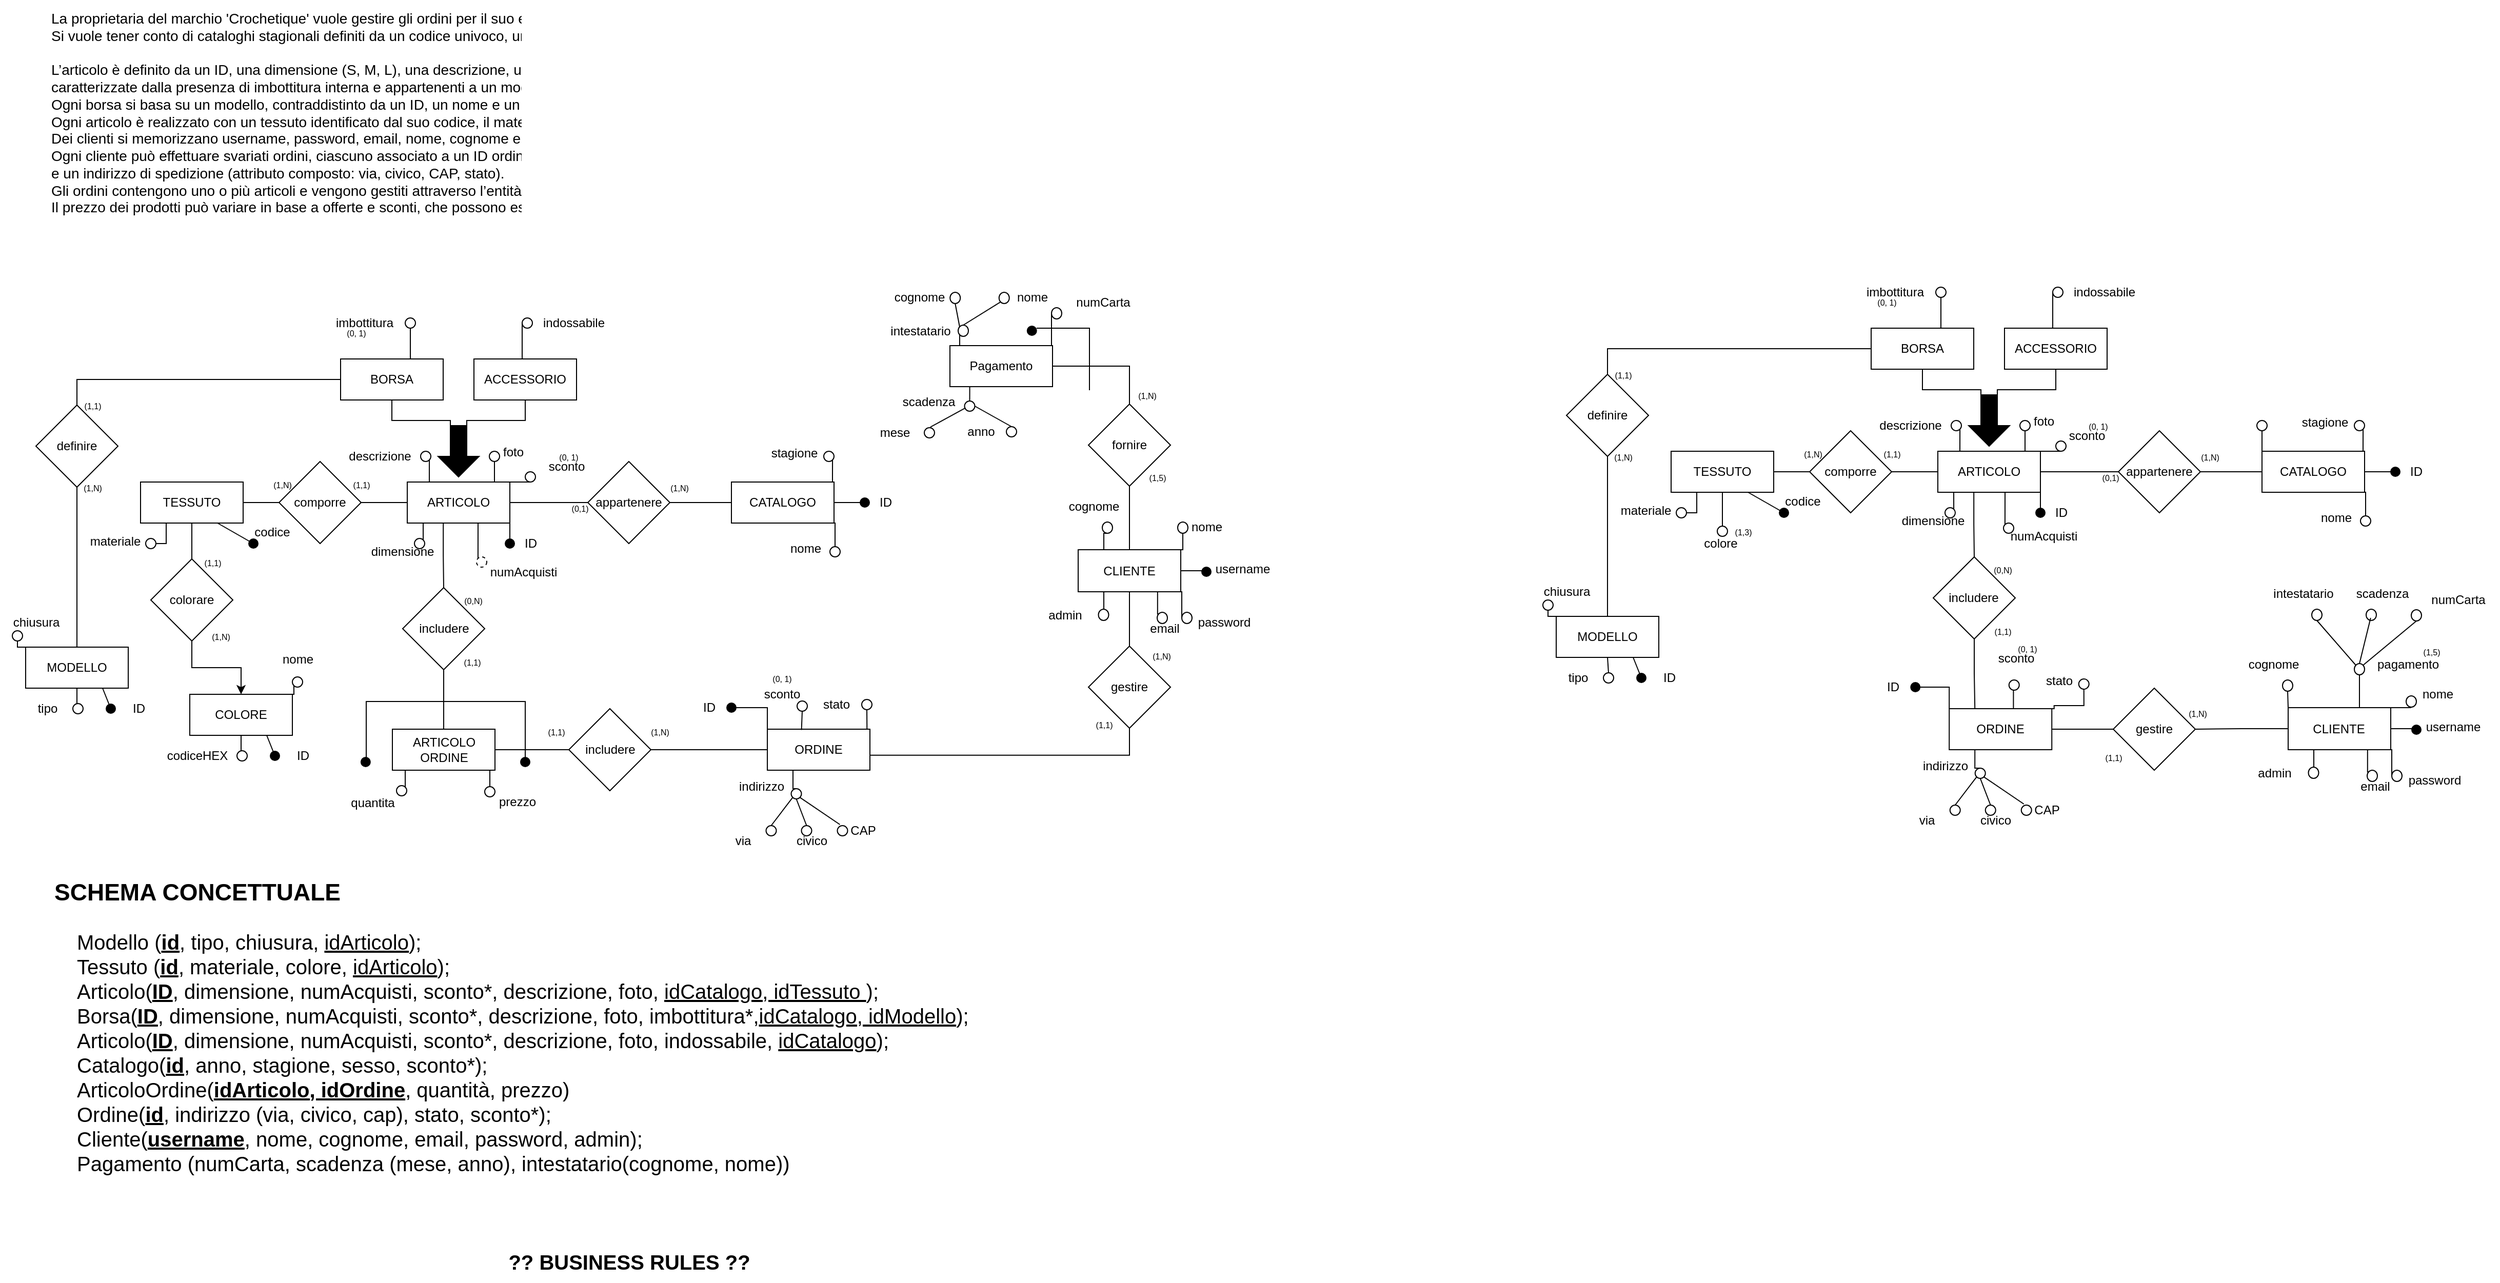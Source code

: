 <mxfile version="26.0.16">
  <diagram name="Pagina-1" id="xXDUhA1cTyPcn6yYdcTW">
    <mxGraphModel dx="1957" dy="2132" grid="1" gridSize="10" guides="1" tooltips="1" connect="1" arrows="1" fold="1" page="1" pageScale="1" pageWidth="827" pageHeight="1169" math="0" shadow="0">
      <root>
        <mxCell id="0" />
        <mxCell id="1" parent="0" />
        <mxCell id="b8Xn-FrnnSBAFmYbfaQa-20" style="edgeStyle=orthogonalEdgeStyle;rounded=0;orthogonalLoop=1;jettySize=auto;html=1;exitX=0;exitY=0.5;exitDx=0;exitDy=0;entryX=0.5;entryY=0;entryDx=0;entryDy=0;endArrow=none;endFill=0;" parent="1" source="b8Xn-FrnnSBAFmYbfaQa-10" target="b8Xn-FrnnSBAFmYbfaQa-19" edge="1">
          <mxGeometry relative="1" as="geometry" />
        </mxCell>
        <mxCell id="b8Xn-FrnnSBAFmYbfaQa-26" style="edgeStyle=orthogonalEdgeStyle;rounded=0;orthogonalLoop=1;jettySize=auto;html=1;exitX=0.5;exitY=1;exitDx=0;exitDy=0;entryX=0.5;entryY=0;entryDx=0;entryDy=0;endArrow=none;endFill=0;" parent="1" source="b8Xn-FrnnSBAFmYbfaQa-19" target="b8Xn-FrnnSBAFmYbfaQa-21" edge="1">
          <mxGeometry relative="1" as="geometry" />
        </mxCell>
        <mxCell id="b8Xn-FrnnSBAFmYbfaQa-19" value="definire" style="rhombus;whiteSpace=wrap;html=1;" parent="1" vertex="1">
          <mxGeometry x="43" y="115" width="80" height="80" as="geometry" />
        </mxCell>
        <mxCell id="0vcL2J3cAX6hdxeKRtYv-9" style="edgeStyle=orthogonalEdgeStyle;rounded=0;orthogonalLoop=1;jettySize=auto;html=1;exitX=0;exitY=0;exitDx=0;exitDy=0;entryX=0.5;entryY=1;entryDx=0;entryDy=0;endArrow=none;startFill=0;" parent="1" source="b8Xn-FrnnSBAFmYbfaQa-21" target="b8Xn-FrnnSBAFmYbfaQa-103" edge="1">
          <mxGeometry relative="1" as="geometry" />
        </mxCell>
        <mxCell id="b8Xn-FrnnSBAFmYbfaQa-21" value="MODELLO" style="whiteSpace=wrap;html=1;align=center;" parent="1" vertex="1">
          <mxGeometry x="33" y="351" width="100" height="40" as="geometry" />
        </mxCell>
        <mxCell id="b8Xn-FrnnSBAFmYbfaQa-33" style="edgeStyle=orthogonalEdgeStyle;rounded=0;orthogonalLoop=1;jettySize=auto;html=1;exitX=0.5;exitY=0;exitDx=0;exitDy=0;entryX=0.5;entryY=1;entryDx=0;entryDy=0;endArrow=none;endFill=0;" parent="1" source="b8Xn-FrnnSBAFmYbfaQa-29" target="b8Xn-FrnnSBAFmYbfaQa-21" edge="1">
          <mxGeometry relative="1" as="geometry" />
        </mxCell>
        <mxCell id="b8Xn-FrnnSBAFmYbfaQa-29" value="" style="ellipse;whiteSpace=wrap;html=1;aspect=fixed;" parent="1" vertex="1">
          <mxGeometry x="79" y="406" width="10" height="10" as="geometry" />
        </mxCell>
        <mxCell id="b8Xn-FrnnSBAFmYbfaQa-22" value="ID" style="text;html=1;align=center;verticalAlign=middle;resizable=0;points=[];autosize=1;strokeColor=none;fillColor=none;container=0;" parent="1" vertex="1">
          <mxGeometry x="123.003" y="396" width="40" height="30" as="geometry" />
        </mxCell>
        <mxCell id="b8Xn-FrnnSBAFmYbfaQa-23" value="" style="shape=waypoint;sketch=0;size=6;pointerEvents=1;points=[];fillColor=none;resizable=1;rotatable=1;perimeter=centerPerimeter;snapToPoint=1;perimeterSpacing=0;strokeWidth=3;movable=1;deletable=1;editable=1;locked=0;connectable=1;container=0;" parent="1" vertex="1">
          <mxGeometry x="106" y="401" width="20" height="20" as="geometry" />
        </mxCell>
        <mxCell id="b8Xn-FrnnSBAFmYbfaQa-24" value="" style="endArrow=none;html=1;rounded=0;entryX=0.378;entryY=0.683;entryDx=0;entryDy=0;entryPerimeter=0;movable=1;resizable=1;rotatable=1;deletable=1;editable=1;locked=0;connectable=1;exitX=0.75;exitY=1;exitDx=0;exitDy=0;" parent="1" source="b8Xn-FrnnSBAFmYbfaQa-21" target="b8Xn-FrnnSBAFmYbfaQa-23" edge="1">
          <mxGeometry width="50" height="50" relative="1" as="geometry">
            <mxPoint x="129.556" y="401" as="sourcePoint" />
            <mxPoint x="222.889" y="446" as="targetPoint" />
          </mxGeometry>
        </mxCell>
        <mxCell id="b8Xn-FrnnSBAFmYbfaQa-32" value="tipo" style="text;html=1;align=center;verticalAlign=middle;resizable=0;points=[];autosize=1;strokeColor=none;fillColor=none;container=0;" parent="1" vertex="1">
          <mxGeometry x="34.003" y="396" width="40" height="30" as="geometry" />
        </mxCell>
        <mxCell id="b8Xn-FrnnSBAFmYbfaQa-67" style="edgeStyle=orthogonalEdgeStyle;rounded=0;orthogonalLoop=1;jettySize=auto;html=1;exitX=1;exitY=1;exitDx=0;exitDy=0;entryX=0.5;entryY=0;entryDx=0;entryDy=0;endArrow=none;endFill=0;" parent="1" source="b8Xn-FrnnSBAFmYbfaQa-41" target="b8Xn-FrnnSBAFmYbfaQa-63" edge="1">
          <mxGeometry relative="1" as="geometry" />
        </mxCell>
        <mxCell id="b8Xn-FrnnSBAFmYbfaQa-68" style="edgeStyle=orthogonalEdgeStyle;rounded=0;orthogonalLoop=1;jettySize=auto;html=1;exitX=1;exitY=0;exitDx=0;exitDy=0;entryX=1;entryY=1;entryDx=0;entryDy=0;endArrow=none;endFill=0;" parent="1" source="b8Xn-FrnnSBAFmYbfaQa-41" target="b8Xn-FrnnSBAFmYbfaQa-59" edge="1">
          <mxGeometry relative="1" as="geometry" />
        </mxCell>
        <mxCell id="b8Xn-FrnnSBAFmYbfaQa-41" value="CATALOGO" style="whiteSpace=wrap;html=1;align=center;" parent="1" vertex="1">
          <mxGeometry x="721" y="190" width="100" height="40" as="geometry" />
        </mxCell>
        <mxCell id="b8Xn-FrnnSBAFmYbfaQa-49" style="edgeStyle=orthogonalEdgeStyle;rounded=0;orthogonalLoop=1;jettySize=auto;html=1;exitX=1;exitY=0.5;exitDx=0;exitDy=0;entryX=0;entryY=0.5;entryDx=0;entryDy=0;endArrow=none;endFill=0;" parent="1" source="b8Xn-FrnnSBAFmYbfaQa-47" target="b8Xn-FrnnSBAFmYbfaQa-41" edge="1">
          <mxGeometry relative="1" as="geometry" />
        </mxCell>
        <mxCell id="b8Xn-FrnnSBAFmYbfaQa-51" style="edgeStyle=orthogonalEdgeStyle;rounded=0;orthogonalLoop=1;jettySize=auto;html=1;exitX=0;exitY=0.5;exitDx=0;exitDy=0;entryX=1;entryY=0.5;entryDx=0;entryDy=0;endArrow=none;endFill=0;" parent="1" source="b8Xn-FrnnSBAFmYbfaQa-47" target="b8Xn-FrnnSBAFmYbfaQa-18" edge="1">
          <mxGeometry relative="1" as="geometry" />
        </mxCell>
        <mxCell id="b8Xn-FrnnSBAFmYbfaQa-47" value="appartenere" style="rhombus;whiteSpace=wrap;html=1;" parent="1" vertex="1">
          <mxGeometry x="581" y="170" width="80" height="80" as="geometry" />
        </mxCell>
        <mxCell id="b8Xn-FrnnSBAFmYbfaQa-198" style="edgeStyle=orthogonalEdgeStyle;rounded=0;orthogonalLoop=1;jettySize=auto;html=1;exitX=0.5;exitY=0;exitDx=0;exitDy=0;entryX=0;entryY=0.5;entryDx=0;entryDy=0;endArrow=none;endFill=0;" parent="1" source="b8Xn-FrnnSBAFmYbfaQa-1" target="b8Xn-FrnnSBAFmYbfaQa-194" edge="1">
          <mxGeometry relative="1" as="geometry" />
        </mxCell>
        <mxCell id="b8Xn-FrnnSBAFmYbfaQa-1" value="ACCESSORIO" style="whiteSpace=wrap;html=1;align=center;" parent="1" vertex="1">
          <mxGeometry x="470" y="70" width="100" height="40" as="geometry" />
        </mxCell>
        <mxCell id="b8Xn-FrnnSBAFmYbfaQa-189" style="edgeStyle=orthogonalEdgeStyle;rounded=0;orthogonalLoop=1;jettySize=auto;html=1;exitX=0.75;exitY=0;exitDx=0;exitDy=0;entryX=0.5;entryY=1;entryDx=0;entryDy=0;endArrow=none;endFill=0;" parent="1" source="b8Xn-FrnnSBAFmYbfaQa-10" target="b8Xn-FrnnSBAFmYbfaQa-187" edge="1">
          <mxGeometry relative="1" as="geometry" />
        </mxCell>
        <mxCell id="b8Xn-FrnnSBAFmYbfaQa-10" value="BORSA" style="whiteSpace=wrap;html=1;align=center;" parent="1" vertex="1">
          <mxGeometry x="340" y="70" width="100" height="40" as="geometry" />
        </mxCell>
        <mxCell id="b8Xn-FrnnSBAFmYbfaQa-14" value="" style="shape=singleArrow;whiteSpace=wrap;html=1;arrowWidth=0.4;arrowSize=0.4;rotation=90;fillColor=#000000;" parent="1" vertex="1">
          <mxGeometry x="430" y="140" width="50" height="40" as="geometry" />
        </mxCell>
        <mxCell id="b8Xn-FrnnSBAFmYbfaQa-16" style="edgeStyle=orthogonalEdgeStyle;rounded=0;orthogonalLoop=1;jettySize=auto;html=1;exitX=0.5;exitY=1;exitDx=0;exitDy=0;entryX=0;entryY=0;entryDx=0;entryDy=28;entryPerimeter=0;endArrow=none;endFill=0;" parent="1" source="b8Xn-FrnnSBAFmYbfaQa-10" target="b8Xn-FrnnSBAFmYbfaQa-14" edge="1">
          <mxGeometry relative="1" as="geometry" />
        </mxCell>
        <mxCell id="b8Xn-FrnnSBAFmYbfaQa-17" style="edgeStyle=orthogonalEdgeStyle;rounded=0;orthogonalLoop=1;jettySize=auto;html=1;exitX=0.5;exitY=1;exitDx=0;exitDy=0;entryX=0;entryY=0;entryDx=0;entryDy=12;entryPerimeter=0;endArrow=none;endFill=0;" parent="1" source="b8Xn-FrnnSBAFmYbfaQa-1" target="b8Xn-FrnnSBAFmYbfaQa-14" edge="1">
          <mxGeometry relative="1" as="geometry">
            <mxPoint x="400" y="120" as="sourcePoint" />
            <mxPoint x="457" y="145" as="targetPoint" />
          </mxGeometry>
        </mxCell>
        <mxCell id="b8Xn-FrnnSBAFmYbfaQa-38" style="edgeStyle=orthogonalEdgeStyle;rounded=0;orthogonalLoop=1;jettySize=auto;html=1;exitX=0.25;exitY=1;exitDx=0;exitDy=0;entryX=1;entryY=0;entryDx=0;entryDy=0;endArrow=none;endFill=0;" parent="1" source="b8Xn-FrnnSBAFmYbfaQa-18" target="b8Xn-FrnnSBAFmYbfaQa-34" edge="1">
          <mxGeometry relative="1" as="geometry" />
        </mxCell>
        <mxCell id="b8Xn-FrnnSBAFmYbfaQa-83" style="edgeStyle=orthogonalEdgeStyle;rounded=0;orthogonalLoop=1;jettySize=auto;html=1;exitX=0.25;exitY=0;exitDx=0;exitDy=0;entryX=1;entryY=1;entryDx=0;entryDy=0;endArrow=none;endFill=0;" parent="1" source="b8Xn-FrnnSBAFmYbfaQa-18" target="b8Xn-FrnnSBAFmYbfaQa-81" edge="1">
          <mxGeometry relative="1" as="geometry" />
        </mxCell>
        <mxCell id="b8Xn-FrnnSBAFmYbfaQa-88" style="edgeStyle=orthogonalEdgeStyle;rounded=0;orthogonalLoop=1;jettySize=auto;html=1;exitX=1;exitY=0;exitDx=0;exitDy=0;entryX=0.5;entryY=1;entryDx=0;entryDy=0;endArrow=none;endFill=0;" parent="1" source="b8Xn-FrnnSBAFmYbfaQa-18" target="b8Xn-FrnnSBAFmYbfaQa-84" edge="1">
          <mxGeometry relative="1" as="geometry" />
        </mxCell>
        <mxCell id="b8Xn-FrnnSBAFmYbfaQa-107" style="edgeStyle=orthogonalEdgeStyle;rounded=0;orthogonalLoop=1;jettySize=auto;html=1;exitX=0.351;exitY=1.014;exitDx=0;exitDy=0;entryX=0.5;entryY=0;entryDx=0;entryDy=0;endArrow=none;endFill=0;exitPerimeter=0;" parent="1" source="b8Xn-FrnnSBAFmYbfaQa-18" target="b8Xn-FrnnSBAFmYbfaQa-106" edge="1">
          <mxGeometry relative="1" as="geometry" />
        </mxCell>
        <mxCell id="b8Xn-FrnnSBAFmYbfaQa-182" style="edgeStyle=orthogonalEdgeStyle;rounded=0;orthogonalLoop=1;jettySize=auto;html=1;exitX=0.75;exitY=1;exitDx=0;exitDy=0;entryX=0;entryY=0;entryDx=0;entryDy=0;endArrow=none;endFill=0;" parent="1" source="b8Xn-FrnnSBAFmYbfaQa-18" target="b8Xn-FrnnSBAFmYbfaQa-181" edge="1">
          <mxGeometry relative="1" as="geometry" />
        </mxCell>
        <mxCell id="DcfYTmHe-PTY2Npmsw5h-11" style="edgeStyle=orthogonalEdgeStyle;rounded=0;orthogonalLoop=1;jettySize=auto;html=1;exitX=1;exitY=0;exitDx=0;exitDy=0;entryX=0.5;entryY=1;entryDx=0;entryDy=0;endArrow=none;startFill=0;" parent="1" source="b8Xn-FrnnSBAFmYbfaQa-18" target="DcfYTmHe-PTY2Npmsw5h-10" edge="1">
          <mxGeometry relative="1" as="geometry" />
        </mxCell>
        <mxCell id="b8Xn-FrnnSBAFmYbfaQa-18" value="ARTICOLO" style="whiteSpace=wrap;html=1;align=center;" parent="1" vertex="1">
          <mxGeometry x="405" y="190" width="100" height="40" as="geometry" />
        </mxCell>
        <mxCell id="b8Xn-FrnnSBAFmYbfaQa-34" value="" style="ellipse;whiteSpace=wrap;html=1;aspect=fixed;" parent="1" vertex="1">
          <mxGeometry x="412" y="245" width="10" height="10" as="geometry" />
        </mxCell>
        <mxCell id="b8Xn-FrnnSBAFmYbfaQa-35" value="ID" style="text;html=1;align=center;verticalAlign=middle;resizable=0;points=[];autosize=1;strokeColor=none;fillColor=none;container=0;" parent="1" vertex="1">
          <mxGeometry x="505.003" y="235" width="40" height="30" as="geometry" />
        </mxCell>
        <mxCell id="b8Xn-FrnnSBAFmYbfaQa-36" value="" style="shape=waypoint;sketch=0;size=6;pointerEvents=1;points=[];fillColor=none;resizable=1;rotatable=1;perimeter=centerPerimeter;snapToPoint=1;perimeterSpacing=0;strokeWidth=3;movable=1;deletable=1;editable=1;locked=0;connectable=1;container=0;" parent="1" vertex="1">
          <mxGeometry x="495" y="240" width="20" height="20" as="geometry" />
        </mxCell>
        <mxCell id="b8Xn-FrnnSBAFmYbfaQa-37" style="edgeStyle=orthogonalEdgeStyle;rounded=0;orthogonalLoop=1;jettySize=auto;html=1;exitX=0.75;exitY=1;exitDx=0;exitDy=0;entryX=0.17;entryY=0.8;entryDx=0;entryDy=0;entryPerimeter=0;endArrow=none;endFill=0;" parent="1" source="b8Xn-FrnnSBAFmYbfaQa-18" target="b8Xn-FrnnSBAFmYbfaQa-36" edge="1">
          <mxGeometry relative="1" as="geometry" />
        </mxCell>
        <mxCell id="b8Xn-FrnnSBAFmYbfaQa-39" value="dimensione" style="text;html=1;align=center;verticalAlign=middle;resizable=0;points=[];autosize=1;strokeColor=none;fillColor=none;container=0;" parent="1" vertex="1">
          <mxGeometry x="360.003" y="243" width="80" height="30" as="geometry" />
        </mxCell>
        <mxCell id="b8Xn-FrnnSBAFmYbfaQa-52" value="ID" style="text;html=1;align=center;verticalAlign=middle;resizable=0;points=[];autosize=1;strokeColor=none;fillColor=none;container=0;" parent="1" vertex="1">
          <mxGeometry x="851.003" y="195" width="40" height="30" as="geometry" />
        </mxCell>
        <mxCell id="b8Xn-FrnnSBAFmYbfaQa-53" value="" style="shape=waypoint;sketch=0;size=6;pointerEvents=1;points=[];fillColor=none;resizable=1;rotatable=1;perimeter=centerPerimeter;snapToPoint=1;perimeterSpacing=0;strokeWidth=3;movable=1;deletable=1;editable=1;locked=0;connectable=1;container=0;" parent="1" vertex="1">
          <mxGeometry x="841" y="200" width="20" height="20" as="geometry" />
        </mxCell>
        <mxCell id="b8Xn-FrnnSBAFmYbfaQa-54" style="edgeStyle=orthogonalEdgeStyle;rounded=0;orthogonalLoop=1;jettySize=auto;html=1;exitX=1;exitY=0.5;exitDx=0;exitDy=0;entryX=0.24;entryY=0.48;entryDx=0;entryDy=0;entryPerimeter=0;endArrow=none;endFill=0;" parent="1" source="b8Xn-FrnnSBAFmYbfaQa-41" target="b8Xn-FrnnSBAFmYbfaQa-53" edge="1">
          <mxGeometry relative="1" as="geometry" />
        </mxCell>
        <mxCell id="b8Xn-FrnnSBAFmYbfaQa-58" value="stagione" style="text;html=1;align=center;verticalAlign=middle;resizable=0;points=[];autosize=1;strokeColor=none;fillColor=none;container=0;" parent="1" vertex="1">
          <mxGeometry x="747.003" y="147" width="70" height="30" as="geometry" />
        </mxCell>
        <mxCell id="b8Xn-FrnnSBAFmYbfaQa-59" value="" style="ellipse;whiteSpace=wrap;html=1;aspect=fixed;" parent="1" vertex="1">
          <mxGeometry x="811" y="160" width="10" height="10" as="geometry" />
        </mxCell>
        <mxCell id="b8Xn-FrnnSBAFmYbfaQa-62" value="nome" style="text;html=1;align=center;verticalAlign=middle;resizable=0;points=[];autosize=1;strokeColor=none;fillColor=none;container=0;" parent="1" vertex="1">
          <mxGeometry x="768.003" y="240" width="50" height="30" as="geometry" />
        </mxCell>
        <mxCell id="b8Xn-FrnnSBAFmYbfaQa-63" value="" style="ellipse;whiteSpace=wrap;html=1;aspect=fixed;" parent="1" vertex="1">
          <mxGeometry x="817" y="253" width="10" height="10" as="geometry" />
        </mxCell>
        <mxCell id="0vcL2J3cAX6hdxeKRtYv-11" style="edgeStyle=orthogonalEdgeStyle;rounded=0;orthogonalLoop=1;jettySize=auto;html=1;exitX=0.5;exitY=1;exitDx=0;exitDy=0;entryX=0.5;entryY=0;entryDx=0;entryDy=0;endArrow=none;startFill=0;" parent="1" source="b8Xn-FrnnSBAFmYbfaQa-69" target="0vcL2J3cAX6hdxeKRtYv-10" edge="1">
          <mxGeometry relative="1" as="geometry" />
        </mxCell>
        <mxCell id="b8Xn-FrnnSBAFmYbfaQa-69" value="TESSUTO" style="whiteSpace=wrap;html=1;align=center;" parent="1" vertex="1">
          <mxGeometry x="145" y="190" width="100" height="40" as="geometry" />
        </mxCell>
        <mxCell id="0vcL2J3cAX6hdxeKRtYv-6" style="edgeStyle=orthogonalEdgeStyle;rounded=0;orthogonalLoop=1;jettySize=auto;html=1;exitX=0;exitY=0.5;exitDx=0;exitDy=0;entryX=0.25;entryY=1;entryDx=0;entryDy=0;endArrow=none;startFill=0;" parent="1" source="b8Xn-FrnnSBAFmYbfaQa-71" target="b8Xn-FrnnSBAFmYbfaQa-69" edge="1">
          <mxGeometry relative="1" as="geometry" />
        </mxCell>
        <mxCell id="b8Xn-FrnnSBAFmYbfaQa-71" value="" style="ellipse;whiteSpace=wrap;html=1;aspect=fixed;" parent="1" vertex="1">
          <mxGeometry x="150" y="245" width="10" height="10" as="geometry" />
        </mxCell>
        <mxCell id="b8Xn-FrnnSBAFmYbfaQa-72" value="codice" style="text;html=1;align=center;verticalAlign=middle;resizable=0;points=[];autosize=1;strokeColor=none;fillColor=none;container=0;" parent="1" vertex="1">
          <mxGeometry x="243.003" y="224" width="60" height="30" as="geometry" />
        </mxCell>
        <mxCell id="b8Xn-FrnnSBAFmYbfaQa-73" value="" style="shape=waypoint;sketch=0;size=6;pointerEvents=1;points=[];fillColor=none;resizable=1;rotatable=1;perimeter=centerPerimeter;snapToPoint=1;perimeterSpacing=0;strokeWidth=3;movable=1;deletable=1;editable=1;locked=0;connectable=1;container=0;" parent="1" vertex="1">
          <mxGeometry x="245" y="240" width="20" height="20" as="geometry" />
        </mxCell>
        <mxCell id="b8Xn-FrnnSBAFmYbfaQa-74" value="" style="endArrow=none;html=1;rounded=0;entryX=0.378;entryY=0.683;entryDx=0;entryDy=0;entryPerimeter=0;movable=1;resizable=1;rotatable=1;deletable=1;editable=1;locked=0;connectable=1;exitX=0.75;exitY=1;exitDx=0;exitDy=0;" parent="1" source="b8Xn-FrnnSBAFmYbfaQa-69" target="b8Xn-FrnnSBAFmYbfaQa-73" edge="1">
          <mxGeometry width="50" height="50" relative="1" as="geometry">
            <mxPoint x="240.556" y="240" as="sourcePoint" />
            <mxPoint x="333.889" y="285" as="targetPoint" />
          </mxGeometry>
        </mxCell>
        <mxCell id="b8Xn-FrnnSBAFmYbfaQa-75" value="materiale" style="text;html=1;align=center;verticalAlign=middle;resizable=0;points=[];autosize=1;strokeColor=none;fillColor=none;container=0;" parent="1" vertex="1">
          <mxGeometry x="85.003" y="233" width="70" height="30" as="geometry" />
        </mxCell>
        <mxCell id="b8Xn-FrnnSBAFmYbfaQa-81" value="" style="ellipse;whiteSpace=wrap;html=1;aspect=fixed;" parent="1" vertex="1">
          <mxGeometry x="418" y="160" width="10" height="10" as="geometry" />
        </mxCell>
        <mxCell id="b8Xn-FrnnSBAFmYbfaQa-82" value="descrizione" style="text;html=1;align=center;verticalAlign=middle;resizable=0;points=[];autosize=1;strokeColor=none;fillColor=none;container=0;" parent="1" vertex="1">
          <mxGeometry x="338.003" y="150" width="80" height="30" as="geometry" />
        </mxCell>
        <mxCell id="b8Xn-FrnnSBAFmYbfaQa-84" value="" style="ellipse;whiteSpace=wrap;html=1;aspect=fixed;" parent="1" vertex="1">
          <mxGeometry x="485" y="160" width="10" height="10" as="geometry" />
        </mxCell>
        <mxCell id="b8Xn-FrnnSBAFmYbfaQa-85" value="foto" style="text;html=1;align=center;verticalAlign=middle;resizable=0;points=[];autosize=1;strokeColor=none;fillColor=none;container=0;" parent="1" vertex="1">
          <mxGeometry x="488.003" y="146" width="40" height="30" as="geometry" />
        </mxCell>
        <mxCell id="b8Xn-FrnnSBAFmYbfaQa-91" style="edgeStyle=orthogonalEdgeStyle;rounded=0;orthogonalLoop=1;jettySize=auto;html=1;exitX=0;exitY=0.5;exitDx=0;exitDy=0;entryX=1;entryY=0.5;entryDx=0;entryDy=0;endArrow=none;endFill=0;" parent="1" source="b8Xn-FrnnSBAFmYbfaQa-89" target="b8Xn-FrnnSBAFmYbfaQa-69" edge="1">
          <mxGeometry relative="1" as="geometry" />
        </mxCell>
        <mxCell id="b8Xn-FrnnSBAFmYbfaQa-92" style="edgeStyle=orthogonalEdgeStyle;rounded=0;orthogonalLoop=1;jettySize=auto;html=1;exitX=1;exitY=0.5;exitDx=0;exitDy=0;entryX=0;entryY=0.5;entryDx=0;entryDy=0;endArrow=none;endFill=0;" parent="1" source="b8Xn-FrnnSBAFmYbfaQa-89" target="b8Xn-FrnnSBAFmYbfaQa-18" edge="1">
          <mxGeometry relative="1" as="geometry" />
        </mxCell>
        <mxCell id="b8Xn-FrnnSBAFmYbfaQa-89" value="comporre" style="rhombus;whiteSpace=wrap;html=1;" parent="1" vertex="1">
          <mxGeometry x="280" y="170" width="80" height="80" as="geometry" />
        </mxCell>
        <mxCell id="b8Xn-FrnnSBAFmYbfaQa-94" value="&lt;font style=&quot;font-size: 8px;&quot;&gt;(1,N)&lt;/font&gt;" style="text;html=1;align=center;verticalAlign=middle;resizable=0;points=[];autosize=1;strokeColor=none;fillColor=none;" parent="1" vertex="1">
          <mxGeometry x="263" y="177" width="40" height="30" as="geometry" />
        </mxCell>
        <mxCell id="b8Xn-FrnnSBAFmYbfaQa-95" value="&lt;font style=&quot;font-size: 8px;&quot;&gt;(1,1)&lt;/font&gt;" style="text;html=1;align=center;verticalAlign=middle;resizable=0;points=[];autosize=1;strokeColor=none;fillColor=none;" parent="1" vertex="1">
          <mxGeometry x="340" y="177" width="40" height="30" as="geometry" />
        </mxCell>
        <mxCell id="b8Xn-FrnnSBAFmYbfaQa-96" value="&lt;font style=&quot;font-size: 8px;&quot;&gt;(0,1)&lt;/font&gt;" style="text;html=1;align=center;verticalAlign=middle;resizable=0;points=[];autosize=1;strokeColor=none;fillColor=none;" parent="1" vertex="1">
          <mxGeometry x="553" y="200" width="40" height="30" as="geometry" />
        </mxCell>
        <mxCell id="b8Xn-FrnnSBAFmYbfaQa-97" value="&lt;font style=&quot;font-size: 8px;&quot;&gt;(1,N)&lt;/font&gt;" style="text;html=1;align=center;verticalAlign=middle;resizable=0;points=[];autosize=1;strokeColor=none;fillColor=none;" parent="1" vertex="1">
          <mxGeometry x="650" y="180" width="40" height="30" as="geometry" />
        </mxCell>
        <mxCell id="b8Xn-FrnnSBAFmYbfaQa-98" value="&lt;font style=&quot;font-size: 8px;&quot;&gt;(1,N)&lt;/font&gt;" style="text;html=1;align=center;verticalAlign=middle;resizable=0;points=[];autosize=1;strokeColor=none;fillColor=none;" parent="1" vertex="1">
          <mxGeometry x="78" y="180" width="40" height="30" as="geometry" />
        </mxCell>
        <mxCell id="b8Xn-FrnnSBAFmYbfaQa-99" value="&lt;font style=&quot;font-size: 8px;&quot;&gt;(1,1)&lt;/font&gt;" style="text;html=1;align=center;verticalAlign=middle;resizable=0;points=[];autosize=1;strokeColor=none;fillColor=none;" parent="1" vertex="1">
          <mxGeometry x="78" y="100" width="40" height="30" as="geometry" />
        </mxCell>
        <mxCell id="b8Xn-FrnnSBAFmYbfaQa-103" value="" style="ellipse;whiteSpace=wrap;html=1;aspect=fixed;" parent="1" vertex="1">
          <mxGeometry x="20" y="335" width="10" height="10" as="geometry" />
        </mxCell>
        <mxCell id="b8Xn-FrnnSBAFmYbfaQa-104" value="chiusura" style="text;html=1;align=center;verticalAlign=middle;resizable=0;points=[];autosize=1;strokeColor=none;fillColor=none;container=0;" parent="1" vertex="1">
          <mxGeometry x="8.003" y="312" width="70" height="30" as="geometry" />
        </mxCell>
        <mxCell id="b8Xn-FrnnSBAFmYbfaQa-200" style="edgeStyle=orthogonalEdgeStyle;rounded=0;orthogonalLoop=1;jettySize=auto;html=1;exitX=0.5;exitY=1;exitDx=0;exitDy=0;entryX=0.5;entryY=0;entryDx=0;entryDy=0;endArrow=none;endFill=0;" parent="1" source="b8Xn-FrnnSBAFmYbfaQa-106" target="b8Xn-FrnnSBAFmYbfaQa-199" edge="1">
          <mxGeometry relative="1" as="geometry" />
        </mxCell>
        <mxCell id="b8Xn-FrnnSBAFmYbfaQa-106" value="includere" style="rhombus;whiteSpace=wrap;html=1;" parent="1" vertex="1">
          <mxGeometry x="400.5" y="293" width="80" height="80" as="geometry" />
        </mxCell>
        <mxCell id="b8Xn-FrnnSBAFmYbfaQa-119" style="edgeStyle=orthogonalEdgeStyle;rounded=0;orthogonalLoop=1;jettySize=auto;html=1;exitX=1;exitY=0;exitDx=0;exitDy=0;entryX=0.5;entryY=1;entryDx=0;entryDy=0;endArrow=none;endFill=0;" parent="1" source="b8Xn-FrnnSBAFmYbfaQa-109" target="b8Xn-FrnnSBAFmYbfaQa-110" edge="1">
          <mxGeometry relative="1" as="geometry" />
        </mxCell>
        <mxCell id="b8Xn-FrnnSBAFmYbfaQa-174" style="edgeStyle=orthogonalEdgeStyle;rounded=0;orthogonalLoop=1;jettySize=auto;html=1;exitX=1;exitY=1;exitDx=0;exitDy=0;entryX=0;entryY=0.5;entryDx=0;entryDy=0;endArrow=none;endFill=0;" parent="1" source="b8Xn-FrnnSBAFmYbfaQa-109" target="b8Xn-FrnnSBAFmYbfaQa-171" edge="1">
          <mxGeometry relative="1" as="geometry" />
        </mxCell>
        <mxCell id="b8Xn-FrnnSBAFmYbfaQa-109" value="CLIENTE" style="whiteSpace=wrap;html=1;align=center;" parent="1" vertex="1">
          <mxGeometry x="1059" y="256" width="100" height="41" as="geometry" />
        </mxCell>
        <mxCell id="b8Xn-FrnnSBAFmYbfaQa-110" value="" style="ellipse;whiteSpace=wrap;html=1;aspect=fixed;" parent="1" vertex="1">
          <mxGeometry x="1156" y="229" width="10" height="11" as="geometry" />
        </mxCell>
        <mxCell id="b8Xn-FrnnSBAFmYbfaQa-111" value="nome" style="text;html=1;align=center;verticalAlign=middle;resizable=0;points=[];autosize=1;strokeColor=none;fillColor=none;container=0;" parent="1" vertex="1">
          <mxGeometry x="1159.003" y="219" width="50" height="30" as="geometry" />
        </mxCell>
        <mxCell id="b8Xn-FrnnSBAFmYbfaQa-112" value="" style="ellipse;whiteSpace=wrap;html=1;aspect=fixed;" parent="1" vertex="1">
          <mxGeometry x="1082.5" y="229" width="10" height="11" as="geometry" />
        </mxCell>
        <mxCell id="b8Xn-FrnnSBAFmYbfaQa-113" value="cognome" style="text;html=1;align=center;verticalAlign=middle;resizable=0;points=[];autosize=1;strokeColor=none;fillColor=none;container=0;" parent="1" vertex="1">
          <mxGeometry x="1038.503" y="199" width="70" height="30" as="geometry" />
        </mxCell>
        <mxCell id="b8Xn-FrnnSBAFmYbfaQa-118" style="edgeStyle=orthogonalEdgeStyle;rounded=0;orthogonalLoop=1;jettySize=auto;html=1;exitX=0.5;exitY=1;exitDx=0;exitDy=0;entryX=0.25;entryY=0;entryDx=0;entryDy=0;endArrow=none;endFill=0;" parent="1" source="b8Xn-FrnnSBAFmYbfaQa-112" target="b8Xn-FrnnSBAFmYbfaQa-109" edge="1">
          <mxGeometry relative="1" as="geometry" />
        </mxCell>
        <mxCell id="b8Xn-FrnnSBAFmYbfaQa-121" value="" style="shape=waypoint;sketch=0;size=6;pointerEvents=1;points=[];fillColor=none;resizable=1;rotatable=1;perimeter=centerPerimeter;snapToPoint=1;perimeterSpacing=0;strokeWidth=3;movable=1;deletable=1;editable=1;locked=0;connectable=1;container=0;" parent="1" vertex="1">
          <mxGeometry x="1174" y="267" width="20" height="21" as="geometry" />
        </mxCell>
        <mxCell id="b8Xn-FrnnSBAFmYbfaQa-122" value="username" style="text;html=1;align=center;verticalAlign=middle;resizable=0;points=[];autosize=1;strokeColor=none;fillColor=none;container=0;" parent="1" vertex="1">
          <mxGeometry x="1179.003" y="260" width="80" height="30" as="geometry" />
        </mxCell>
        <mxCell id="b8Xn-FrnnSBAFmYbfaQa-123" style="edgeStyle=orthogonalEdgeStyle;rounded=0;orthogonalLoop=1;jettySize=auto;html=1;exitX=1;exitY=0.5;exitDx=0;exitDy=0;entryX=0.319;entryY=0.498;entryDx=0;entryDy=0;entryPerimeter=0;endArrow=none;endFill=0;" parent="1" source="b8Xn-FrnnSBAFmYbfaQa-109" target="b8Xn-FrnnSBAFmYbfaQa-121" edge="1">
          <mxGeometry relative="1" as="geometry" />
        </mxCell>
        <mxCell id="b8Xn-FrnnSBAFmYbfaQa-170" value="" style="ellipse;whiteSpace=wrap;html=1;aspect=fixed;" parent="1" vertex="1">
          <mxGeometry x="1136" y="317" width="10" height="11" as="geometry" />
        </mxCell>
        <mxCell id="b8Xn-FrnnSBAFmYbfaQa-171" value="" style="ellipse;whiteSpace=wrap;html=1;aspect=fixed;" parent="1" vertex="1">
          <mxGeometry x="1160" y="317" width="10" height="11" as="geometry" />
        </mxCell>
        <mxCell id="b8Xn-FrnnSBAFmYbfaQa-172" value="email" style="text;html=1;align=center;verticalAlign=middle;resizable=0;points=[];autosize=1;strokeColor=none;fillColor=none;container=0;" parent="1" vertex="1">
          <mxGeometry x="1118.003" y="318" width="50" height="30" as="geometry" />
        </mxCell>
        <mxCell id="b8Xn-FrnnSBAFmYbfaQa-173" value="password" style="text;html=1;align=center;verticalAlign=middle;resizable=0;points=[];autosize=1;strokeColor=none;fillColor=none;container=0;" parent="1" vertex="1">
          <mxGeometry x="1166.003" y="312" width="70" height="30" as="geometry" />
        </mxCell>
        <mxCell id="b8Xn-FrnnSBAFmYbfaQa-176" style="edgeStyle=orthogonalEdgeStyle;rounded=0;orthogonalLoop=1;jettySize=auto;html=1;exitX=0;exitY=0;exitDx=0;exitDy=0;entryX=0.414;entryY=1.021;entryDx=0;entryDy=0;entryPerimeter=0;endArrow=none;endFill=0;" parent="1" source="b8Xn-FrnnSBAFmYbfaQa-170" edge="1">
          <mxGeometry relative="1" as="geometry">
            <mxPoint x="1149" y="317" as="sourcePoint" />
            <mxPoint x="1136.4" y="296.84" as="targetPoint" />
          </mxGeometry>
        </mxCell>
        <mxCell id="b8Xn-FrnnSBAFmYbfaQa-177" value="&lt;font style=&quot;font-size: 8px;&quot;&gt;(1,1)&lt;/font&gt;" style="text;html=1;align=center;verticalAlign=middle;resizable=0;points=[];autosize=1;strokeColor=none;fillColor=none;" parent="1" vertex="1">
          <mxGeometry x="448" y="350" width="40" height="30" as="geometry" />
        </mxCell>
        <mxCell id="b8Xn-FrnnSBAFmYbfaQa-178" value="&lt;font style=&quot;font-size: 8px;&quot;&gt;(0,N)&lt;/font&gt;" style="text;html=1;align=center;verticalAlign=middle;resizable=0;points=[];autosize=1;strokeColor=none;fillColor=none;" parent="1" vertex="1">
          <mxGeometry x="448.5" y="290" width="40" height="30" as="geometry" />
        </mxCell>
        <mxCell id="b8Xn-FrnnSBAFmYbfaQa-181" value="" style="ellipse;whiteSpace=wrap;html=1;aspect=fixed;dashed=1;" parent="1" vertex="1">
          <mxGeometry x="472.5" y="263" width="10" height="10" as="geometry" />
        </mxCell>
        <mxCell id="b8Xn-FrnnSBAFmYbfaQa-183" value="numAcquisti" style="text;html=1;align=center;verticalAlign=middle;resizable=0;points=[];autosize=1;strokeColor=none;fillColor=none;container=0;" parent="1" vertex="1">
          <mxGeometry x="472.503" y="263" width="90" height="30" as="geometry" />
        </mxCell>
        <mxCell id="b8Xn-FrnnSBAFmYbfaQa-187" value="" style="ellipse;whiteSpace=wrap;html=1;aspect=fixed;" parent="1" vertex="1">
          <mxGeometry x="403" y="30" width="10" height="10" as="geometry" />
        </mxCell>
        <mxCell id="b8Xn-FrnnSBAFmYbfaQa-188" value="imbottitura" style="text;html=1;align=center;verticalAlign=middle;resizable=0;points=[];autosize=1;strokeColor=none;fillColor=none;container=0;" parent="1" vertex="1">
          <mxGeometry x="323.003" y="20" width="80" height="30" as="geometry" />
        </mxCell>
        <mxCell id="b8Xn-FrnnSBAFmYbfaQa-194" value="" style="ellipse;whiteSpace=wrap;html=1;aspect=fixed;" parent="1" vertex="1">
          <mxGeometry x="517" y="30" width="10" height="10" as="geometry" />
        </mxCell>
        <mxCell id="b8Xn-FrnnSBAFmYbfaQa-195" value="&lt;div&gt;indossabile&lt;/div&gt;" style="text;html=1;align=center;verticalAlign=middle;resizable=0;points=[];autosize=1;strokeColor=none;fillColor=none;container=0;" parent="1" vertex="1">
          <mxGeometry x="527.003" y="20" width="80" height="30" as="geometry" />
        </mxCell>
        <mxCell id="b8Xn-FrnnSBAFmYbfaQa-236" style="edgeStyle=orthogonalEdgeStyle;rounded=0;orthogonalLoop=1;jettySize=auto;html=1;entryX=0.5;entryY=0;entryDx=0;entryDy=0;endArrow=none;endFill=0;" parent="1" target="b8Xn-FrnnSBAFmYbfaQa-234" edge="1">
          <mxGeometry relative="1" as="geometry">
            <mxPoint x="466" y="471" as="sourcePoint" />
          </mxGeometry>
        </mxCell>
        <mxCell id="b8Xn-FrnnSBAFmYbfaQa-199" value="ARTICOLO ORDINE" style="whiteSpace=wrap;html=1;align=center;" parent="1" vertex="1">
          <mxGeometry x="390.5" y="431" width="100" height="40" as="geometry" />
        </mxCell>
        <mxCell id="b8Xn-FrnnSBAFmYbfaQa-225" style="edgeStyle=orthogonalEdgeStyle;rounded=0;orthogonalLoop=1;jettySize=auto;html=1;exitX=1;exitY=0.5;exitDx=0;exitDy=0;entryX=0;entryY=0.5;entryDx=0;entryDy=0;endArrow=none;endFill=0;" parent="1" source="b8Xn-FrnnSBAFmYbfaQa-202" target="b8Xn-FrnnSBAFmYbfaQa-204" edge="1">
          <mxGeometry relative="1" as="geometry">
            <Array as="points">
              <mxPoint x="710" y="451" />
            </Array>
          </mxGeometry>
        </mxCell>
        <mxCell id="b8Xn-FrnnSBAFmYbfaQa-229" style="edgeStyle=orthogonalEdgeStyle;rounded=0;orthogonalLoop=1;jettySize=auto;html=1;exitX=0;exitY=0.5;exitDx=0;exitDy=0;entryX=1;entryY=0.5;entryDx=0;entryDy=0;endArrow=none;endFill=0;" parent="1" source="b8Xn-FrnnSBAFmYbfaQa-202" target="b8Xn-FrnnSBAFmYbfaQa-199" edge="1">
          <mxGeometry relative="1" as="geometry" />
        </mxCell>
        <mxCell id="b8Xn-FrnnSBAFmYbfaQa-202" value="includere" style="rhombus;whiteSpace=wrap;html=1;" parent="1" vertex="1">
          <mxGeometry x="562.5" y="411" width="80" height="80" as="geometry" />
        </mxCell>
        <mxCell id="b8Xn-FrnnSBAFmYbfaQa-204" value="ORDINE" style="whiteSpace=wrap;html=1;align=center;" parent="1" vertex="1">
          <mxGeometry x="756" y="431" width="100" height="40" as="geometry" />
        </mxCell>
        <mxCell id="b8Xn-FrnnSBAFmYbfaQa-205" style="edgeStyle=orthogonalEdgeStyle;rounded=0;orthogonalLoop=1;jettySize=auto;html=1;exitX=0.5;exitY=0;exitDx=0;exitDy=0;entryX=0.25;entryY=1;entryDx=0;entryDy=0;endArrow=none;endFill=0;" parent="1" source="b8Xn-FrnnSBAFmYbfaQa-206" target="b8Xn-FrnnSBAFmYbfaQa-204" edge="1">
          <mxGeometry relative="1" as="geometry">
            <mxPoint x="781.75" y="481" as="targetPoint" />
          </mxGeometry>
        </mxCell>
        <mxCell id="b8Xn-FrnnSBAFmYbfaQa-206" value="" style="ellipse;whiteSpace=wrap;html=1;aspect=fixed;" parent="1" vertex="1">
          <mxGeometry x="779.25" y="489" width="10" height="10" as="geometry" />
        </mxCell>
        <mxCell id="b8Xn-FrnnSBAFmYbfaQa-207" value="indirizzo" style="text;html=1;align=center;verticalAlign=middle;resizable=0;points=[];autosize=1;strokeColor=none;fillColor=none;container=0;" parent="1" vertex="1">
          <mxGeometry x="714.753" y="472" width="70" height="30" as="geometry" />
        </mxCell>
        <mxCell id="b8Xn-FrnnSBAFmYbfaQa-208" value="" style="ellipse;whiteSpace=wrap;html=1;aspect=fixed;" parent="1" vertex="1">
          <mxGeometry x="754.75" y="525" width="10" height="10" as="geometry" />
        </mxCell>
        <mxCell id="b8Xn-FrnnSBAFmYbfaQa-209" value="" style="ellipse;whiteSpace=wrap;html=1;aspect=fixed;" parent="1" vertex="1">
          <mxGeometry x="789.25" y="525" width="10" height="10" as="geometry" />
        </mxCell>
        <mxCell id="b8Xn-FrnnSBAFmYbfaQa-210" value="" style="endArrow=none;html=1;rounded=0;exitX=0.5;exitY=0;exitDx=0;exitDy=0;entryX=0;entryY=1;entryDx=0;entryDy=0;" parent="1" source="b8Xn-FrnnSBAFmYbfaQa-208" target="b8Xn-FrnnSBAFmYbfaQa-206" edge="1">
          <mxGeometry width="50" height="50" relative="1" as="geometry">
            <mxPoint x="774.75" y="395" as="sourcePoint" />
            <mxPoint x="824.75" y="345" as="targetPoint" />
          </mxGeometry>
        </mxCell>
        <mxCell id="b8Xn-FrnnSBAFmYbfaQa-211" value="" style="endArrow=none;html=1;rounded=0;exitX=0.5;exitY=0;exitDx=0;exitDy=0;entryX=0.5;entryY=1;entryDx=0;entryDy=0;" parent="1" source="b8Xn-FrnnSBAFmYbfaQa-209" target="b8Xn-FrnnSBAFmYbfaQa-206" edge="1">
          <mxGeometry width="50" height="50" relative="1" as="geometry">
            <mxPoint x="769.75" y="535" as="sourcePoint" />
            <mxPoint x="790.75" y="504" as="targetPoint" />
          </mxGeometry>
        </mxCell>
        <mxCell id="b8Xn-FrnnSBAFmYbfaQa-212" value="via" style="text;html=1;align=center;verticalAlign=middle;resizable=0;points=[];autosize=1;strokeColor=none;fillColor=none;container=0;" parent="1" vertex="1">
          <mxGeometry x="711.753" y="525" width="40" height="30" as="geometry" />
        </mxCell>
        <mxCell id="b8Xn-FrnnSBAFmYbfaQa-213" value="civico" style="text;html=1;align=center;verticalAlign=middle;resizable=0;points=[];autosize=1;strokeColor=none;fillColor=none;container=0;" parent="1" vertex="1">
          <mxGeometry x="774.253" y="525" width="50" height="30" as="geometry" />
        </mxCell>
        <mxCell id="b8Xn-FrnnSBAFmYbfaQa-214" value="" style="ellipse;whiteSpace=wrap;html=1;aspect=fixed;" parent="1" vertex="1">
          <mxGeometry x="824.25" y="525" width="10" height="10" as="geometry" />
        </mxCell>
        <mxCell id="b8Xn-FrnnSBAFmYbfaQa-215" value="CAP" style="text;html=1;align=center;verticalAlign=middle;resizable=0;points=[];autosize=1;strokeColor=none;fillColor=none;container=0;" parent="1" vertex="1">
          <mxGeometry x="824.253" y="515" width="50" height="30" as="geometry" />
        </mxCell>
        <mxCell id="b8Xn-FrnnSBAFmYbfaQa-216" value="" style="endArrow=none;html=1;rounded=0;entryX=1;entryY=1;entryDx=0;entryDy=0;" parent="1" target="b8Xn-FrnnSBAFmYbfaQa-206" edge="1">
          <mxGeometry width="50" height="50" relative="1" as="geometry">
            <mxPoint x="826.75" y="524" as="sourcePoint" />
            <mxPoint x="796.75" y="489" as="targetPoint" />
          </mxGeometry>
        </mxCell>
        <mxCell id="b8Xn-FrnnSBAFmYbfaQa-219" value="ID" style="text;html=1;align=center;verticalAlign=middle;resizable=0;points=[];autosize=1;strokeColor=none;fillColor=none;container=0;" parent="1" vertex="1">
          <mxGeometry x="678.503" y="395" width="40" height="30" as="geometry" />
        </mxCell>
        <mxCell id="b8Xn-FrnnSBAFmYbfaQa-220" value="" style="shape=waypoint;sketch=0;size=6;pointerEvents=1;points=[];fillColor=none;resizable=1;rotatable=1;perimeter=centerPerimeter;snapToPoint=1;perimeterSpacing=0;strokeWidth=3;movable=1;deletable=1;editable=1;locked=0;connectable=1;container=0;" parent="1" vertex="1">
          <mxGeometry x="711" y="400" width="20" height="20" as="geometry" />
        </mxCell>
        <mxCell id="b8Xn-FrnnSBAFmYbfaQa-221" style="edgeStyle=orthogonalEdgeStyle;rounded=0;orthogonalLoop=1;jettySize=auto;html=1;exitX=0;exitY=0;exitDx=0;exitDy=0;entryX=0.933;entryY=0.533;entryDx=0;entryDy=0;entryPerimeter=0;endArrow=none;endFill=0;" parent="1" source="b8Xn-FrnnSBAFmYbfaQa-204" target="b8Xn-FrnnSBAFmYbfaQa-220" edge="1">
          <mxGeometry relative="1" as="geometry">
            <Array as="points">
              <mxPoint x="741" y="410" />
              <mxPoint x="741" y="410" />
            </Array>
          </mxGeometry>
        </mxCell>
        <mxCell id="b8Xn-FrnnSBAFmYbfaQa-222" value="" style="group" parent="1" vertex="1" connectable="0">
          <mxGeometry x="740" y="374" width="118" height="56" as="geometry" />
        </mxCell>
        <mxCell id="b8Xn-FrnnSBAFmYbfaQa-228" style="edgeStyle=orthogonalEdgeStyle;rounded=0;orthogonalLoop=1;jettySize=auto;html=1;exitX=0.5;exitY=1;exitDx=0;exitDy=0;endArrow=none;endFill=0;" parent="b8Xn-FrnnSBAFmYbfaQa-222" source="b8Xn-FrnnSBAFmYbfaQa-217" edge="1">
          <mxGeometry relative="1" as="geometry">
            <mxPoint x="113.148" y="57" as="targetPoint" />
          </mxGeometry>
        </mxCell>
        <mxCell id="b8Xn-FrnnSBAFmYbfaQa-217" value="" style="ellipse;whiteSpace=wrap;html=1;aspect=fixed;" parent="b8Xn-FrnnSBAFmYbfaQa-222" vertex="1">
          <mxGeometry x="108" y="28" width="10" height="10" as="geometry" />
        </mxCell>
        <mxCell id="b8Xn-FrnnSBAFmYbfaQa-218" value="stato" style="text;html=1;align=center;verticalAlign=middle;resizable=0;points=[];autosize=1;strokeColor=none;fillColor=none;container=0;" parent="b8Xn-FrnnSBAFmYbfaQa-222" vertex="1">
          <mxGeometry x="58.003" y="18" width="50" height="30" as="geometry" />
        </mxCell>
        <mxCell id="DcfYTmHe-PTY2Npmsw5h-19" value="" style="ellipse;whiteSpace=wrap;html=1;aspect=fixed;" parent="b8Xn-FrnnSBAFmYbfaQa-222" vertex="1">
          <mxGeometry x="45" y="29.5" width="10" height="10" as="geometry" />
        </mxCell>
        <mxCell id="DcfYTmHe-PTY2Npmsw5h-20" value="sconto" style="text;html=1;align=center;verticalAlign=middle;resizable=0;points=[];autosize=1;strokeColor=none;fillColor=none;container=0;" parent="b8Xn-FrnnSBAFmYbfaQa-222" vertex="1">
          <mxGeometry x="0.003" y="7.5" width="60" height="30" as="geometry" />
        </mxCell>
        <mxCell id="DcfYTmHe-PTY2Npmsw5h-24" value="(0, 1)" style="text;html=1;align=center;verticalAlign=middle;resizable=0;points=[];autosize=1;strokeColor=none;fillColor=none;fontSize=8;" parent="b8Xn-FrnnSBAFmYbfaQa-222" vertex="1">
          <mxGeometry x="10" y="-2" width="40" height="20" as="geometry" />
        </mxCell>
        <mxCell id="b8Xn-FrnnSBAFmYbfaQa-224" value="" style="shape=waypoint;sketch=0;size=6;pointerEvents=1;points=[];fillColor=none;resizable=1;rotatable=1;perimeter=centerPerimeter;snapToPoint=1;perimeterSpacing=0;strokeWidth=3;movable=1;deletable=1;editable=1;locked=0;connectable=1;container=0;" parent="1" vertex="1">
          <mxGeometry x="355.35" y="455" width="18.154" height="16" as="geometry" />
        </mxCell>
        <mxCell id="b8Xn-FrnnSBAFmYbfaQa-230" style="edgeStyle=orthogonalEdgeStyle;rounded=0;orthogonalLoop=1;jettySize=auto;html=1;exitX=0.25;exitY=1;exitDx=0;exitDy=0;entryX=1;entryY=0;entryDx=0;entryDy=0;endArrow=none;endFill=0;" parent="1" target="b8Xn-FrnnSBAFmYbfaQa-231" edge="1">
          <mxGeometry relative="1" as="geometry">
            <mxPoint x="421.5" y="471" as="sourcePoint" />
          </mxGeometry>
        </mxCell>
        <mxCell id="b8Xn-FrnnSBAFmYbfaQa-231" value="" style="ellipse;whiteSpace=wrap;html=1;aspect=fixed;" parent="1" vertex="1">
          <mxGeometry x="394.5" y="486" width="10" height="10" as="geometry" />
        </mxCell>
        <mxCell id="b8Xn-FrnnSBAFmYbfaQa-232" value="quantita" style="text;html=1;align=center;verticalAlign=middle;resizable=0;points=[];autosize=1;strokeColor=none;fillColor=none;container=0;" parent="1" vertex="1">
          <mxGeometry x="336.003" y="488" width="70" height="30" as="geometry" />
        </mxCell>
        <mxCell id="b8Xn-FrnnSBAFmYbfaQa-234" value="" style="ellipse;whiteSpace=wrap;html=1;aspect=fixed;" parent="1" vertex="1">
          <mxGeometry x="480.5" y="487" width="10" height="10" as="geometry" />
        </mxCell>
        <mxCell id="b8Xn-FrnnSBAFmYbfaQa-235" value="prezzo" style="text;html=1;align=center;verticalAlign=middle;resizable=0;points=[];autosize=1;strokeColor=none;fillColor=none;container=0;" parent="1" vertex="1">
          <mxGeometry x="481.503" y="487" width="60" height="30" as="geometry" />
        </mxCell>
        <mxCell id="b8Xn-FrnnSBAFmYbfaQa-237" value="" style="shape=partialRectangle;whiteSpace=wrap;html=1;bottom=1;right=1;left=1;top=0;fillColor=none;routingCenterX=-0.5;rotation=-180;" parent="1" vertex="1">
          <mxGeometry x="365" y="404" width="155" height="58" as="geometry" />
        </mxCell>
        <mxCell id="b8Xn-FrnnSBAFmYbfaQa-238" value="" style="shape=waypoint;sketch=0;size=6;pointerEvents=1;points=[];fillColor=none;resizable=1;rotatable=1;perimeter=centerPerimeter;snapToPoint=1;perimeterSpacing=0;strokeWidth=3;movable=1;deletable=1;editable=1;locked=0;connectable=1;container=0;" parent="1" vertex="1">
          <mxGeometry x="510.92" y="455" width="18.154" height="16" as="geometry" />
        </mxCell>
        <mxCell id="_65jNyK_9H4GoqMfcNRg-7" style="edgeStyle=orthogonalEdgeStyle;rounded=0;orthogonalLoop=1;jettySize=auto;html=1;exitX=0.5;exitY=0;exitDx=0;exitDy=0;entryX=0.5;entryY=1;entryDx=0;entryDy=0;endArrow=none;startFill=0;" parent="1" source="_65jNyK_9H4GoqMfcNRg-5" target="b8Xn-FrnnSBAFmYbfaQa-109" edge="1">
          <mxGeometry relative="1" as="geometry" />
        </mxCell>
        <mxCell id="_65jNyK_9H4GoqMfcNRg-5" value="gestire" style="rhombus;whiteSpace=wrap;html=1;" parent="1" vertex="1">
          <mxGeometry x="1069" y="350" width="80" height="80" as="geometry" />
        </mxCell>
        <mxCell id="_65jNyK_9H4GoqMfcNRg-8" style="edgeStyle=orthogonalEdgeStyle;rounded=0;orthogonalLoop=1;jettySize=auto;html=1;exitX=0.5;exitY=1;exitDx=0;exitDy=0;entryX=1.002;entryY=0.634;entryDx=0;entryDy=0;entryPerimeter=0;endArrow=none;startFill=0;" parent="1" source="_65jNyK_9H4GoqMfcNRg-5" target="b8Xn-FrnnSBAFmYbfaQa-204" edge="1">
          <mxGeometry relative="1" as="geometry" />
        </mxCell>
        <mxCell id="_65jNyK_9H4GoqMfcNRg-13" style="edgeStyle=orthogonalEdgeStyle;rounded=0;orthogonalLoop=1;jettySize=auto;html=1;exitX=0.5;exitY=1;exitDx=0;exitDy=0;entryX=0.5;entryY=0;entryDx=0;entryDy=0;endArrow=none;startFill=0;" parent="1" source="_65jNyK_9H4GoqMfcNRg-12" target="b8Xn-FrnnSBAFmYbfaQa-109" edge="1">
          <mxGeometry relative="1" as="geometry" />
        </mxCell>
        <mxCell id="_65jNyK_9H4GoqMfcNRg-15" style="edgeStyle=orthogonalEdgeStyle;rounded=0;orthogonalLoop=1;jettySize=auto;html=1;exitX=0.5;exitY=0;exitDx=0;exitDy=0;entryX=1;entryY=0.5;entryDx=0;entryDy=0;endArrow=none;startFill=0;" parent="1" source="_65jNyK_9H4GoqMfcNRg-12" target="_65jNyK_9H4GoqMfcNRg-14" edge="1">
          <mxGeometry relative="1" as="geometry" />
        </mxCell>
        <mxCell id="_65jNyK_9H4GoqMfcNRg-12" value="fornire" style="rhombus;whiteSpace=wrap;html=1;" parent="1" vertex="1">
          <mxGeometry x="1069" y="114" width="80" height="80" as="geometry" />
        </mxCell>
        <mxCell id="DcfYTmHe-PTY2Npmsw5h-3" style="edgeStyle=orthogonalEdgeStyle;rounded=0;orthogonalLoop=1;jettySize=auto;html=1;exitX=0.25;exitY=1;exitDx=0;exitDy=0;entryX=0.5;entryY=0;entryDx=0;entryDy=0;endArrow=none;startFill=0;" parent="1" source="_65jNyK_9H4GoqMfcNRg-14" target="_65jNyK_9H4GoqMfcNRg-25" edge="1">
          <mxGeometry relative="1" as="geometry" />
        </mxCell>
        <mxCell id="DcfYTmHe-PTY2Npmsw5h-45" style="edgeStyle=orthogonalEdgeStyle;rounded=0;orthogonalLoop=1;jettySize=auto;html=1;exitX=0.5;exitY=0;exitDx=0;exitDy=0;entryX=0;entryY=1;entryDx=0;entryDy=0;endArrow=none;startFill=0;" parent="1" target="DcfYTmHe-PTY2Npmsw5h-42" edge="1">
          <mxGeometry relative="1" as="geometry">
            <mxPoint x="940" y="57" as="sourcePoint" />
          </mxGeometry>
        </mxCell>
        <mxCell id="Fj33mq6ZYQR_B2mg2Z9v-4" style="edgeStyle=orthogonalEdgeStyle;rounded=0;orthogonalLoop=1;jettySize=auto;html=1;exitX=1;exitY=0;exitDx=0;exitDy=0;entryX=0;entryY=0.5;entryDx=0;entryDy=0;endArrow=none;startFill=0;" parent="1" source="_65jNyK_9H4GoqMfcNRg-14" target="C39kT7TjylOSZjS3olK1-2" edge="1">
          <mxGeometry relative="1" as="geometry" />
        </mxCell>
        <mxCell id="_65jNyK_9H4GoqMfcNRg-14" value="Pagamento" style="whiteSpace=wrap;html=1;align=center;" parent="1" vertex="1">
          <mxGeometry x="934" y="57" width="100" height="40" as="geometry" />
        </mxCell>
        <mxCell id="_65jNyK_9H4GoqMfcNRg-18" value="" style="shape=waypoint;sketch=0;size=6;pointerEvents=1;points=[];fillColor=none;resizable=1;rotatable=1;perimeter=centerPerimeter;snapToPoint=1;perimeterSpacing=0;strokeWidth=3;movable=1;deletable=1;editable=1;locked=0;connectable=1;container=0;" parent="1" vertex="1">
          <mxGeometry x="1003.87" y="32" width="20" height="21" as="geometry" />
        </mxCell>
        <mxCell id="_65jNyK_9H4GoqMfcNRg-19" value="numCarta" style="text;html=1;align=center;verticalAlign=middle;resizable=0;points=[];autosize=1;strokeColor=none;fillColor=none;container=0;" parent="1" vertex="1">
          <mxGeometry x="1043.003" width="80" height="30" as="geometry" />
        </mxCell>
        <mxCell id="_65jNyK_9H4GoqMfcNRg-24" value="scadenza" style="text;html=1;align=center;verticalAlign=middle;resizable=0;points=[];autosize=1;strokeColor=none;fillColor=none;container=0;" parent="1" vertex="1">
          <mxGeometry x="878.253" y="97" width="70" height="30" as="geometry" />
        </mxCell>
        <mxCell id="_65jNyK_9H4GoqMfcNRg-25" value="" style="ellipse;whiteSpace=wrap;html=1;aspect=fixed;" parent="1" vertex="1">
          <mxGeometry x="948.25" y="111" width="10" height="10" as="geometry" />
        </mxCell>
        <mxCell id="_65jNyK_9H4GoqMfcNRg-26" value="mese" style="text;html=1;align=center;verticalAlign=middle;resizable=0;points=[];autosize=1;strokeColor=none;fillColor=none;container=0;" parent="1" vertex="1">
          <mxGeometry x="855.003" y="127" width="50" height="30" as="geometry" />
        </mxCell>
        <mxCell id="_65jNyK_9H4GoqMfcNRg-27" value="" style="ellipse;whiteSpace=wrap;html=1;aspect=fixed;" parent="1" vertex="1">
          <mxGeometry x="909" y="137" width="10" height="10" as="geometry" />
        </mxCell>
        <mxCell id="_65jNyK_9H4GoqMfcNRg-28" value="anno" style="text;html=1;align=center;verticalAlign=middle;resizable=0;points=[];autosize=1;strokeColor=none;fillColor=none;container=0;" parent="1" vertex="1">
          <mxGeometry x="939.003" y="126" width="50" height="30" as="geometry" />
        </mxCell>
        <mxCell id="_65jNyK_9H4GoqMfcNRg-29" value="" style="ellipse;whiteSpace=wrap;html=1;aspect=fixed;" parent="1" vertex="1">
          <mxGeometry x="989" y="136" width="10" height="10" as="geometry" />
        </mxCell>
        <mxCell id="_65jNyK_9H4GoqMfcNRg-31" value="" style="endArrow=none;html=1;rounded=0;exitX=0.5;exitY=0;exitDx=0;exitDy=0;entryX=1;entryY=0.5;entryDx=0;entryDy=0;" parent="1" source="_65jNyK_9H4GoqMfcNRg-29" target="_65jNyK_9H4GoqMfcNRg-25" edge="1">
          <mxGeometry width="50" height="50" relative="1" as="geometry">
            <mxPoint x="934" y="177" as="sourcePoint" />
            <mxPoint x="984" y="127" as="targetPoint" />
          </mxGeometry>
        </mxCell>
        <mxCell id="_65jNyK_9H4GoqMfcNRg-32" value="" style="endArrow=none;html=1;rounded=0;exitX=0.595;exitY=-0.061;exitDx=0;exitDy=0;entryX=0.077;entryY=0.687;entryDx=0;entryDy=0;entryPerimeter=0;exitPerimeter=0;" parent="1" source="_65jNyK_9H4GoqMfcNRg-27" target="_65jNyK_9H4GoqMfcNRg-25" edge="1">
          <mxGeometry width="50" height="50" relative="1" as="geometry">
            <mxPoint x="998" y="149" as="sourcePoint" />
            <mxPoint x="962" y="125" as="targetPoint" />
          </mxGeometry>
        </mxCell>
        <mxCell id="DcfYTmHe-PTY2Npmsw5h-4" value="&lt;font style=&quot;font-size: 8px;&quot;&gt;(1,5)&lt;/font&gt;" style="text;html=1;align=center;verticalAlign=middle;resizable=0;points=[];autosize=1;strokeColor=none;fillColor=none;" parent="1" vertex="1">
          <mxGeometry x="1116" y="170" width="40" height="30" as="geometry" />
        </mxCell>
        <mxCell id="DcfYTmHe-PTY2Npmsw5h-5" value="&lt;font style=&quot;font-size: 8px;&quot;&gt;(1,N)&lt;/font&gt;" style="text;html=1;align=center;verticalAlign=middle;resizable=0;points=[];autosize=1;strokeColor=none;fillColor=none;" parent="1" vertex="1">
          <mxGeometry x="1106" y="90" width="40" height="30" as="geometry" />
        </mxCell>
        <mxCell id="DcfYTmHe-PTY2Npmsw5h-7" value="(0, 1)" style="text;html=1;align=center;verticalAlign=middle;resizable=0;points=[];autosize=1;strokeColor=none;fillColor=none;fontSize=8;" parent="1" vertex="1">
          <mxGeometry x="335" y="35" width="40" height="20" as="geometry" />
        </mxCell>
        <mxCell id="DcfYTmHe-PTY2Npmsw5h-10" value="" style="ellipse;whiteSpace=wrap;html=1;aspect=fixed;" parent="1" vertex="1">
          <mxGeometry x="520" y="180" width="10" height="10" as="geometry" />
        </mxCell>
        <mxCell id="DcfYTmHe-PTY2Npmsw5h-12" value="sconto" style="text;html=1;align=center;verticalAlign=middle;resizable=0;points=[];autosize=1;strokeColor=none;fillColor=none;container=0;" parent="1" vertex="1">
          <mxGeometry x="530.003" y="160" width="60" height="30" as="geometry" />
        </mxCell>
        <mxCell id="DcfYTmHe-PTY2Npmsw5h-21" style="edgeStyle=orthogonalEdgeStyle;rounded=0;orthogonalLoop=1;jettySize=auto;html=1;exitX=0.5;exitY=1;exitDx=0;exitDy=0;entryX=0.333;entryY=0.018;entryDx=0;entryDy=0;endArrow=none;startFill=0;entryPerimeter=0;" parent="1" source="DcfYTmHe-PTY2Npmsw5h-19" target="b8Xn-FrnnSBAFmYbfaQa-204" edge="1">
          <mxGeometry relative="1" as="geometry">
            <mxPoint x="790" y="432.5" as="targetPoint" />
          </mxGeometry>
        </mxCell>
        <mxCell id="DcfYTmHe-PTY2Npmsw5h-23" value="(0, 1)" style="text;html=1;align=center;verticalAlign=middle;resizable=0;points=[];autosize=1;strokeColor=none;fillColor=none;fontSize=8;" parent="1" vertex="1">
          <mxGeometry x="541.5" y="156" width="40" height="20" as="geometry" />
        </mxCell>
        <mxCell id="DcfYTmHe-PTY2Npmsw5h-25" value="&lt;font style=&quot;font-size: 8px;&quot;&gt;(1,1)&lt;/font&gt;" style="text;html=1;align=center;verticalAlign=middle;resizable=0;points=[];autosize=1;strokeColor=none;fillColor=none;" parent="1" vertex="1">
          <mxGeometry x="530" y="418" width="40" height="30" as="geometry" />
        </mxCell>
        <mxCell id="DcfYTmHe-PTY2Npmsw5h-26" value="&lt;font style=&quot;font-size: 8px;&quot;&gt;(1,N)&lt;/font&gt;" style="text;html=1;align=center;verticalAlign=middle;resizable=0;points=[];autosize=1;strokeColor=none;fillColor=none;" parent="1" vertex="1">
          <mxGeometry x="631" y="418" width="40" height="30" as="geometry" />
        </mxCell>
        <mxCell id="DcfYTmHe-PTY2Npmsw5h-30" style="edgeStyle=orthogonalEdgeStyle;rounded=0;orthogonalLoop=1;jettySize=auto;html=1;exitX=1;exitY=1;exitDx=0;exitDy=0;entryX=0.25;entryY=1;entryDx=0;entryDy=0;endArrow=none;startFill=0;" parent="1" source="DcfYTmHe-PTY2Npmsw5h-27" target="b8Xn-FrnnSBAFmYbfaQa-109" edge="1">
          <mxGeometry relative="1" as="geometry" />
        </mxCell>
        <mxCell id="DcfYTmHe-PTY2Npmsw5h-27" value="" style="ellipse;whiteSpace=wrap;html=1;aspect=fixed;" parent="1" vertex="1">
          <mxGeometry x="1078.75" y="314" width="10" height="11" as="geometry" />
        </mxCell>
        <mxCell id="DcfYTmHe-PTY2Npmsw5h-28" value="admin" style="text;html=1;align=center;verticalAlign=middle;resizable=0;points=[];autosize=1;strokeColor=none;fillColor=none;container=0;" parent="1" vertex="1">
          <mxGeometry x="1015.753" y="305" width="60" height="30" as="geometry" />
        </mxCell>
        <mxCell id="DcfYTmHe-PTY2Npmsw5h-36" value="" style="ellipse;whiteSpace=wrap;html=1;aspect=fixed;" parent="1" vertex="1">
          <mxGeometry x="981.87" y="5" width="10" height="11" as="geometry" />
        </mxCell>
        <mxCell id="DcfYTmHe-PTY2Npmsw5h-37" value="nome" style="text;html=1;align=center;verticalAlign=middle;resizable=0;points=[];autosize=1;strokeColor=none;fillColor=none;container=0;" parent="1" vertex="1">
          <mxGeometry x="988.873" y="-5" width="50" height="30" as="geometry" />
        </mxCell>
        <mxCell id="DcfYTmHe-PTY2Npmsw5h-38" value="" style="ellipse;whiteSpace=wrap;html=1;aspect=fixed;" parent="1" vertex="1">
          <mxGeometry x="934.12" y="5" width="10" height="11" as="geometry" />
        </mxCell>
        <mxCell id="DcfYTmHe-PTY2Npmsw5h-39" value="cognome" style="text;html=1;align=center;verticalAlign=middle;resizable=0;points=[];autosize=1;strokeColor=none;fillColor=none;container=0;" parent="1" vertex="1">
          <mxGeometry x="869.123" y="-5" width="70" height="30" as="geometry" />
        </mxCell>
        <mxCell id="DcfYTmHe-PTY2Npmsw5h-42" value="" style="ellipse;whiteSpace=wrap;html=1;aspect=fixed;" parent="1" vertex="1">
          <mxGeometry x="942.0" y="37" width="10" height="11" as="geometry" />
        </mxCell>
        <mxCell id="DcfYTmHe-PTY2Npmsw5h-43" value="intestatario" style="text;html=1;align=center;verticalAlign=middle;resizable=0;points=[];autosize=1;strokeColor=none;fillColor=none;container=0;" parent="1" vertex="1">
          <mxGeometry x="865.003" y="27.5" width="80" height="30" as="geometry" />
        </mxCell>
        <mxCell id="DcfYTmHe-PTY2Npmsw5h-49" value="" style="endArrow=none;html=1;rounded=0;exitX=0;exitY=0;exitDx=0;exitDy=0;entryX=0.5;entryY=1;entryDx=0;entryDy=0;" parent="1" source="DcfYTmHe-PTY2Npmsw5h-42" target="DcfYTmHe-PTY2Npmsw5h-38" edge="1">
          <mxGeometry width="50" height="50" relative="1" as="geometry">
            <mxPoint x="950" y="77" as="sourcePoint" />
            <mxPoint x="1000" y="27" as="targetPoint" />
          </mxGeometry>
        </mxCell>
        <mxCell id="DcfYTmHe-PTY2Npmsw5h-50" value="" style="endArrow=none;html=1;rounded=0;exitX=0.5;exitY=0;exitDx=0;exitDy=0;entryX=0;entryY=1;entryDx=0;entryDy=0;" parent="1" source="DcfYTmHe-PTY2Npmsw5h-42" target="DcfYTmHe-PTY2Npmsw5h-36" edge="1">
          <mxGeometry width="50" height="50" relative="1" as="geometry">
            <mxPoint x="954" y="49" as="sourcePoint" />
            <mxPoint x="949" y="18" as="targetPoint" />
          </mxGeometry>
        </mxCell>
        <mxCell id="DcfYTmHe-PTY2Npmsw5h-52" value="La proprietaria del marchio &#39;Crochetique&#39; vuole gestire gli ordini per il suo ecommerce per le sue borsette fatte a mano.&lt;br&gt;Si vuole tener conto di cataloghi stagionali definiti da un codice univoco, un nome, una breve descrizione, la stagione e l’anno del catalogo.&lt;br&gt;&lt;br&gt;&lt;div&gt;L’articolo è definito da un ID, una dimensione (S, M, L), una descrizione, una foto e il numero di volte acquistato (attributo derivabile). Gli articoli possono essere delle borse,&amp;nbsp;&lt;/div&gt;&lt;div&gt;caratterizzate dalla presenza di imbottitura interna e appartenenti a un modello, oppure degli accessori, che possono essere indossabili o non indossabili.&lt;/div&gt;Ogni borsa si basa su un modello, contraddistinto da un ID, un nome e un tipo di chiusura.&lt;br&gt;Ogni articolo è realizzato con un tessuto identificato dal suo codice, il materiale e il colore.&lt;br&gt;Dei clienti si memorizzano username, password, email, nome, cognome e fino a due metodi di pagamento (numero di carta e data di scadenza - attributo multivalore).&lt;br&gt;&lt;div&gt;Ogni cliente può effettuare svariati ordini, ciascuno associato a un ID ordine, uno stato (es. &quot;In attesa&quot;, &quot;Spedito&quot;, &quot;Consegnato&quot;)&amp;nbsp;&lt;/div&gt;&lt;div&gt;e un indirizzo di spedizione (attributo composto: via, civico, CAP, stato).&lt;/div&gt;Gli ordini contengono uno o più articoli e vengono gestiti attraverso l’entità Articolo_Ordine, che tiene traccia della quantità acquistata e del prezzo al momento dell’acquisto.&lt;br&gt;Il prezzo dei prodotti può variare in base a offerte e sconti, che possono essere applicati a un articolo specifico o a un ordine intero." style="text;html=1;align=left;verticalAlign=middle;resizable=0;points=[];autosize=1;strokeColor=none;fillColor=none;fontSize=14;" parent="1" vertex="1">
          <mxGeometry x="56" y="-280" width="1090" height="220" as="geometry" />
        </mxCell>
        <mxCell id="0vcL2J3cAX6hdxeKRtYv-2" value="" style="group" parent="1" vertex="1" connectable="0">
          <mxGeometry x="50" y="570" width="921" height="350" as="geometry" />
        </mxCell>
        <mxCell id="DcfYTmHe-PTY2Npmsw5h-6" value="&lt;div&gt;Modello (&lt;b&gt;&lt;u&gt;id&lt;/u&gt;&lt;/b&gt;, tipo, chiusura, &lt;u&gt;idArticolo&lt;/u&gt;);&lt;/div&gt;&lt;div&gt;Tessuto (&lt;u&gt;&lt;b&gt;id&lt;/b&gt;&lt;/u&gt;, materiale, colore, &lt;u&gt;idArticolo&lt;/u&gt;);&lt;/div&gt;&lt;div&gt;Articolo(&lt;u&gt;&lt;b&gt;ID&lt;/b&gt;&lt;/u&gt;, dimensione, numAcquisti, sconto*, descrizione, foto, &lt;u&gt;idCatalogo, idTessuto&amp;nbsp;&lt;/u&gt;);&lt;/div&gt;&lt;div&gt;&lt;div&gt;Borsa(&lt;u&gt;&lt;b&gt;ID&lt;/b&gt;&lt;/u&gt;, dimensione, numAcquisti, sconto*, descrizione, foto, imbottitura*,&lt;u&gt;idCatalogo, idModello&lt;/u&gt;);&lt;/div&gt;&lt;div&gt;Articolo(&lt;u&gt;&lt;b&gt;ID&lt;/b&gt;&lt;/u&gt;, dimensione, numAcquisti,&amp;nbsp;sconto*, descrizione, foto, indossabile, &lt;u&gt;idCatalogo&lt;/u&gt;);&lt;/div&gt;&lt;/div&gt;&lt;div&gt;Catalogo(&lt;u&gt;&lt;b&gt;id&lt;/b&gt;&lt;/u&gt;, anno, stagione, sesso, sconto*);&lt;/div&gt;&lt;div&gt;ArticoloOrdine(&lt;u&gt;&lt;b&gt;idArticolo, idOrdine&lt;/b&gt;&lt;/u&gt;, quantità, prezzo)&lt;/div&gt;&lt;div&gt;Ordine(&lt;u&gt;&lt;b&gt;id&lt;/b&gt;&lt;/u&gt;, indirizzo (via, civico, cap), stato, sconto*);&lt;/div&gt;&lt;div&gt;Cliente(&lt;u&gt;&lt;b&gt;username&lt;/b&gt;&lt;/u&gt;, nome, cognome, email, password, admin);&lt;/div&gt;&lt;div&gt;Pagamento (numCarta, scadenza (mese, anno), intestatario(cognome, nome))&lt;/div&gt;&lt;div&gt;&lt;br&gt;&lt;/div&gt;&lt;div&gt;&lt;br&gt;&lt;/div&gt;" style="text;html=1;align=left;verticalAlign=middle;resizable=0;points=[];autosize=1;strokeColor=none;fillColor=none;fontSize=20;" parent="0vcL2J3cAX6hdxeKRtYv-2" vertex="1">
          <mxGeometry x="31" y="50" width="890" height="300" as="geometry" />
        </mxCell>
        <mxCell id="0vcL2J3cAX6hdxeKRtYv-1" value="&lt;b&gt;&lt;font style=&quot;font-size: 23px;&quot;&gt;SCHEMA CONCETTUALE&lt;/font&gt;&lt;/b&gt;" style="text;html=1;align=center;verticalAlign=middle;resizable=0;points=[];autosize=1;strokeColor=none;fillColor=none;" parent="0vcL2J3cAX6hdxeKRtYv-2" vertex="1">
          <mxGeometry width="300" height="40" as="geometry" />
        </mxCell>
        <mxCell id="0vcL2J3cAX6hdxeKRtYv-3" value="&lt;b&gt;&lt;font style=&quot;font-size: 20px;&quot;&gt;?? BUSINESS RULES ??&lt;/font&gt;&lt;/b&gt;" style="text;html=1;align=center;verticalAlign=middle;resizable=0;points=[];autosize=1;strokeColor=none;fillColor=none;container=0;" parent="1" vertex="1">
          <mxGeometry x="491" y="930" width="260" height="40" as="geometry" />
        </mxCell>
        <mxCell id="C39kT7TjylOSZjS3olK1-17" style="edgeStyle=orthogonalEdgeStyle;rounded=0;orthogonalLoop=1;jettySize=auto;html=1;exitX=0.5;exitY=1;exitDx=0;exitDy=0;entryX=0.5;entryY=0;entryDx=0;entryDy=0;" parent="1" source="0vcL2J3cAX6hdxeKRtYv-10" target="C39kT7TjylOSZjS3olK1-9" edge="1">
          <mxGeometry relative="1" as="geometry" />
        </mxCell>
        <mxCell id="0vcL2J3cAX6hdxeKRtYv-10" value="colorare" style="rhombus;whiteSpace=wrap;html=1;" parent="1" vertex="1">
          <mxGeometry x="155" y="265" width="80" height="80" as="geometry" />
        </mxCell>
        <mxCell id="0vcL2J3cAX6hdxeKRtYv-12" value="&lt;font style=&quot;font-size: 8px;&quot;&gt;(1,1)&lt;/font&gt;" style="text;html=1;align=center;verticalAlign=middle;resizable=0;points=[];autosize=1;strokeColor=none;fillColor=none;" parent="1" vertex="1">
          <mxGeometry x="195" y="253" width="40" height="30" as="geometry" />
        </mxCell>
        <mxCell id="0vcL2J3cAX6hdxeKRtYv-13" value="&lt;font style=&quot;font-size: 8px;&quot;&gt;(1,N)&lt;/font&gt;" style="text;html=1;align=center;verticalAlign=middle;resizable=0;points=[];autosize=1;strokeColor=none;fillColor=none;" parent="1" vertex="1">
          <mxGeometry x="203" y="325" width="40" height="30" as="geometry" />
        </mxCell>
        <mxCell id="C39kT7TjylOSZjS3olK1-2" value="" style="ellipse;whiteSpace=wrap;html=1;aspect=fixed;" parent="1" vertex="1">
          <mxGeometry x="1033" y="20" width="10" height="11" as="geometry" />
        </mxCell>
        <mxCell id="C39kT7TjylOSZjS3olK1-6" value="&lt;font style=&quot;font-size: 8px;&quot;&gt;(1,N)&lt;/font&gt;" style="text;html=1;align=center;verticalAlign=middle;resizable=0;points=[];autosize=1;strokeColor=none;fillColor=none;" parent="1" vertex="1">
          <mxGeometry x="1120" y="344" width="40" height="30" as="geometry" />
        </mxCell>
        <mxCell id="C39kT7TjylOSZjS3olK1-7" value="&lt;font style=&quot;font-size: 8px;&quot;&gt;(1,1)&lt;/font&gt;" style="text;html=1;align=center;verticalAlign=middle;resizable=0;points=[];autosize=1;strokeColor=none;fillColor=none;" parent="1" vertex="1">
          <mxGeometry x="1063.75" y="411" width="40" height="30" as="geometry" />
        </mxCell>
        <mxCell id="C39kT7TjylOSZjS3olK1-18" style="edgeStyle=orthogonalEdgeStyle;rounded=0;orthogonalLoop=1;jettySize=auto;html=1;exitX=1;exitY=0;exitDx=0;exitDy=0;entryX=0;entryY=1;entryDx=0;entryDy=0;endArrow=none;startFill=0;" parent="1" source="C39kT7TjylOSZjS3olK1-9" target="C39kT7TjylOSZjS3olK1-16" edge="1">
          <mxGeometry relative="1" as="geometry" />
        </mxCell>
        <mxCell id="C39kT7TjylOSZjS3olK1-9" value="COLORE" style="whiteSpace=wrap;html=1;align=center;" parent="1" vertex="1">
          <mxGeometry x="193" y="397" width="100" height="40" as="geometry" />
        </mxCell>
        <mxCell id="C39kT7TjylOSZjS3olK1-10" style="edgeStyle=orthogonalEdgeStyle;rounded=0;orthogonalLoop=1;jettySize=auto;html=1;exitX=0.5;exitY=0;exitDx=0;exitDy=0;entryX=0.5;entryY=1;entryDx=0;entryDy=0;endArrow=none;endFill=0;" parent="1" source="C39kT7TjylOSZjS3olK1-11" target="C39kT7TjylOSZjS3olK1-9" edge="1">
          <mxGeometry relative="1" as="geometry" />
        </mxCell>
        <mxCell id="C39kT7TjylOSZjS3olK1-11" value="" style="ellipse;whiteSpace=wrap;html=1;aspect=fixed;" parent="1" vertex="1">
          <mxGeometry x="239" y="452" width="10" height="10" as="geometry" />
        </mxCell>
        <mxCell id="C39kT7TjylOSZjS3olK1-12" value="ID" style="text;html=1;align=center;verticalAlign=middle;resizable=0;points=[];autosize=1;strokeColor=none;fillColor=none;container=0;" parent="1" vertex="1">
          <mxGeometry x="283.003" y="442" width="40" height="30" as="geometry" />
        </mxCell>
        <mxCell id="C39kT7TjylOSZjS3olK1-13" value="" style="shape=waypoint;sketch=0;size=6;pointerEvents=1;points=[];fillColor=none;resizable=1;rotatable=1;perimeter=centerPerimeter;snapToPoint=1;perimeterSpacing=0;strokeWidth=3;movable=1;deletable=1;editable=1;locked=0;connectable=1;container=0;" parent="1" vertex="1">
          <mxGeometry x="266" y="447" width="20" height="20" as="geometry" />
        </mxCell>
        <mxCell id="C39kT7TjylOSZjS3olK1-14" value="" style="endArrow=none;html=1;rounded=0;entryX=0.378;entryY=0.683;entryDx=0;entryDy=0;entryPerimeter=0;movable=1;resizable=1;rotatable=1;deletable=1;editable=1;locked=0;connectable=1;exitX=0.75;exitY=1;exitDx=0;exitDy=0;" parent="1" source="C39kT7TjylOSZjS3olK1-9" target="C39kT7TjylOSZjS3olK1-13" edge="1">
          <mxGeometry width="50" height="50" relative="1" as="geometry">
            <mxPoint x="289.556" y="447" as="sourcePoint" />
            <mxPoint x="382.889" y="492" as="targetPoint" />
          </mxGeometry>
        </mxCell>
        <mxCell id="C39kT7TjylOSZjS3olK1-15" value="codiceHEX" style="text;html=1;align=center;verticalAlign=middle;resizable=0;points=[];autosize=1;strokeColor=none;fillColor=none;container=0;" parent="1" vertex="1">
          <mxGeometry x="160.003" y="442" width="80" height="30" as="geometry" />
        </mxCell>
        <mxCell id="C39kT7TjylOSZjS3olK1-16" value="" style="ellipse;whiteSpace=wrap;html=1;aspect=fixed;" parent="1" vertex="1">
          <mxGeometry x="293" y="380" width="10" height="10" as="geometry" />
        </mxCell>
        <mxCell id="C39kT7TjylOSZjS3olK1-19" value="nome" style="text;html=1;align=center;verticalAlign=middle;resizable=0;points=[];autosize=1;strokeColor=none;fillColor=none;container=0;" parent="1" vertex="1">
          <mxGeometry x="273.003" y="348" width="50" height="30" as="geometry" />
        </mxCell>
        <mxCell id="Fj33mq6ZYQR_B2mg2Z9v-5" value="" style="shape=partialRectangle;whiteSpace=wrap;html=1;bottom=0;left=0;fillColor=none;rotation=0;" parent="1" vertex="1">
          <mxGeometry x="1019" y="40" width="51" height="60" as="geometry" />
        </mxCell>
        <mxCell id="CSP7QfeIhhRyI4luws7W-1" style="edgeStyle=orthogonalEdgeStyle;rounded=0;orthogonalLoop=1;jettySize=auto;html=1;exitX=0;exitY=0.5;exitDx=0;exitDy=0;entryX=0.5;entryY=0;entryDx=0;entryDy=0;endArrow=none;endFill=0;" parent="1" source="CSP7QfeIhhRyI4luws7W-21" target="CSP7QfeIhhRyI4luws7W-3" edge="1">
          <mxGeometry relative="1" as="geometry" />
        </mxCell>
        <mxCell id="CSP7QfeIhhRyI4luws7W-2" style="edgeStyle=orthogonalEdgeStyle;rounded=0;orthogonalLoop=1;jettySize=auto;html=1;exitX=0.5;exitY=1;exitDx=0;exitDy=0;entryX=0.5;entryY=0;entryDx=0;entryDy=0;endArrow=none;endFill=0;" parent="1" source="CSP7QfeIhhRyI4luws7W-3" target="CSP7QfeIhhRyI4luws7W-5" edge="1">
          <mxGeometry relative="1" as="geometry" />
        </mxCell>
        <mxCell id="CSP7QfeIhhRyI4luws7W-3" value="definire" style="rhombus;whiteSpace=wrap;html=1;" parent="1" vertex="1">
          <mxGeometry x="1534.997" y="85" width="80" height="80" as="geometry" />
        </mxCell>
        <mxCell id="CSP7QfeIhhRyI4luws7W-4" style="edgeStyle=orthogonalEdgeStyle;rounded=0;orthogonalLoop=1;jettySize=auto;html=1;exitX=0;exitY=0;exitDx=0;exitDy=0;entryX=0.5;entryY=1;entryDx=0;entryDy=0;endArrow=none;startFill=0;" parent="1" source="CSP7QfeIhhRyI4luws7W-5" target="CSP7QfeIhhRyI4luws7W-65" edge="1">
          <mxGeometry relative="1" as="geometry" />
        </mxCell>
        <mxCell id="CSP7QfeIhhRyI4luws7W-5" value="MODELLO" style="whiteSpace=wrap;html=1;align=center;" parent="1" vertex="1">
          <mxGeometry x="1524.997" y="321" width="100" height="40" as="geometry" />
        </mxCell>
        <mxCell id="CSP7QfeIhhRyI4luws7W-6" style="edgeStyle=orthogonalEdgeStyle;rounded=0;orthogonalLoop=1;jettySize=auto;html=1;exitX=0.5;exitY=0;exitDx=0;exitDy=0;entryX=0.5;entryY=1;entryDx=0;entryDy=0;endArrow=none;endFill=0;" parent="1" source="CSP7QfeIhhRyI4luws7W-7" target="CSP7QfeIhhRyI4luws7W-5" edge="1">
          <mxGeometry relative="1" as="geometry" />
        </mxCell>
        <mxCell id="CSP7QfeIhhRyI4luws7W-7" value="" style="ellipse;whiteSpace=wrap;html=1;aspect=fixed;" parent="1" vertex="1">
          <mxGeometry x="1570.997" y="376" width="10" height="10" as="geometry" />
        </mxCell>
        <mxCell id="CSP7QfeIhhRyI4luws7W-8" value="ID" style="text;html=1;align=center;verticalAlign=middle;resizable=0;points=[];autosize=1;strokeColor=none;fillColor=none;container=0;" parent="1" vertex="1">
          <mxGeometry x="1615" y="366" width="40" height="30" as="geometry" />
        </mxCell>
        <mxCell id="CSP7QfeIhhRyI4luws7W-9" value="" style="shape=waypoint;sketch=0;size=6;pointerEvents=1;points=[];fillColor=none;resizable=1;rotatable=1;perimeter=centerPerimeter;snapToPoint=1;perimeterSpacing=0;strokeWidth=3;movable=1;deletable=1;editable=1;locked=0;connectable=1;container=0;" parent="1" vertex="1">
          <mxGeometry x="1597.997" y="371" width="20" height="20" as="geometry" />
        </mxCell>
        <mxCell id="CSP7QfeIhhRyI4luws7W-10" value="" style="endArrow=none;html=1;rounded=0;entryX=0.378;entryY=0.683;entryDx=0;entryDy=0;entryPerimeter=0;movable=1;resizable=1;rotatable=1;deletable=1;editable=1;locked=0;connectable=1;exitX=0.75;exitY=1;exitDx=0;exitDy=0;" parent="1" source="CSP7QfeIhhRyI4luws7W-5" target="CSP7QfeIhhRyI4luws7W-9" edge="1">
          <mxGeometry width="50" height="50" relative="1" as="geometry">
            <mxPoint x="1621.552" y="371" as="sourcePoint" />
            <mxPoint x="1714.886" y="416" as="targetPoint" />
          </mxGeometry>
        </mxCell>
        <mxCell id="CSP7QfeIhhRyI4luws7W-11" value="tipo" style="text;html=1;align=center;verticalAlign=middle;resizable=0;points=[];autosize=1;strokeColor=none;fillColor=none;container=0;" parent="1" vertex="1">
          <mxGeometry x="1526" y="366" width="40" height="30" as="geometry" />
        </mxCell>
        <mxCell id="CSP7QfeIhhRyI4luws7W-12" style="edgeStyle=orthogonalEdgeStyle;rounded=0;orthogonalLoop=1;jettySize=auto;html=1;exitX=1;exitY=1;exitDx=0;exitDy=0;entryX=0.5;entryY=0;entryDx=0;entryDy=0;endArrow=none;endFill=0;" parent="1" source="CSP7QfeIhhRyI4luws7W-14" target="CSP7QfeIhhRyI4luws7W-43" edge="1">
          <mxGeometry relative="1" as="geometry" />
        </mxCell>
        <mxCell id="CSP7QfeIhhRyI4luws7W-13" style="edgeStyle=orthogonalEdgeStyle;rounded=0;orthogonalLoop=1;jettySize=auto;html=1;exitX=1;exitY=0;exitDx=0;exitDy=0;entryX=1;entryY=1;entryDx=0;entryDy=0;endArrow=none;endFill=0;" parent="1" source="CSP7QfeIhhRyI4luws7W-14" target="CSP7QfeIhhRyI4luws7W-41" edge="1">
          <mxGeometry relative="1" as="geometry" />
        </mxCell>
        <mxCell id="CSP7QfeIhhRyI4luws7W-14" value="CATALOGO" style="whiteSpace=wrap;html=1;align=center;" parent="1" vertex="1">
          <mxGeometry x="2212.997" y="160" width="100" height="40" as="geometry" />
        </mxCell>
        <mxCell id="CSP7QfeIhhRyI4luws7W-15" style="edgeStyle=orthogonalEdgeStyle;rounded=0;orthogonalLoop=1;jettySize=auto;html=1;exitX=1;exitY=0.5;exitDx=0;exitDy=0;entryX=0;entryY=0.5;entryDx=0;entryDy=0;endArrow=none;endFill=0;" parent="1" source="CSP7QfeIhhRyI4luws7W-17" target="CSP7QfeIhhRyI4luws7W-14" edge="1">
          <mxGeometry relative="1" as="geometry" />
        </mxCell>
        <mxCell id="CSP7QfeIhhRyI4luws7W-16" style="edgeStyle=orthogonalEdgeStyle;rounded=0;orthogonalLoop=1;jettySize=auto;html=1;exitX=0;exitY=0.5;exitDx=0;exitDy=0;entryX=1;entryY=0.5;entryDx=0;entryDy=0;endArrow=none;endFill=0;" parent="1" source="CSP7QfeIhhRyI4luws7W-17" target="CSP7QfeIhhRyI4luws7W-31" edge="1">
          <mxGeometry relative="1" as="geometry" />
        </mxCell>
        <mxCell id="CSP7QfeIhhRyI4luws7W-17" value="appartenere" style="rhombus;whiteSpace=wrap;html=1;" parent="1" vertex="1">
          <mxGeometry x="2072.997" y="140" width="80" height="80" as="geometry" />
        </mxCell>
        <mxCell id="CSP7QfeIhhRyI4luws7W-18" style="edgeStyle=orthogonalEdgeStyle;rounded=0;orthogonalLoop=1;jettySize=auto;html=1;exitX=0.5;exitY=0;exitDx=0;exitDy=0;entryX=0;entryY=0.5;entryDx=0;entryDy=0;endArrow=none;endFill=0;" parent="1" source="CSP7QfeIhhRyI4luws7W-19" target="CSP7QfeIhhRyI4luws7W-91" edge="1">
          <mxGeometry relative="1" as="geometry" />
        </mxCell>
        <mxCell id="CSP7QfeIhhRyI4luws7W-19" value="ACCESSORIO" style="whiteSpace=wrap;html=1;align=center;" parent="1" vertex="1">
          <mxGeometry x="1961.997" y="40" width="100" height="40" as="geometry" />
        </mxCell>
        <mxCell id="CSP7QfeIhhRyI4luws7W-20" style="edgeStyle=orthogonalEdgeStyle;rounded=0;orthogonalLoop=1;jettySize=auto;html=1;exitX=0.75;exitY=0;exitDx=0;exitDy=0;entryX=0.5;entryY=1;entryDx=0;entryDy=0;endArrow=none;endFill=0;" parent="1" source="CSP7QfeIhhRyI4luws7W-21" target="CSP7QfeIhhRyI4luws7W-89" edge="1">
          <mxGeometry relative="1" as="geometry" />
        </mxCell>
        <mxCell id="CSP7QfeIhhRyI4luws7W-21" value="BORSA" style="whiteSpace=wrap;html=1;align=center;" parent="1" vertex="1">
          <mxGeometry x="1831.997" y="40" width="100" height="40" as="geometry" />
        </mxCell>
        <mxCell id="CSP7QfeIhhRyI4luws7W-22" value="" style="shape=singleArrow;whiteSpace=wrap;html=1;arrowWidth=0.4;arrowSize=0.4;rotation=90;fillColor=#000000;" parent="1" vertex="1">
          <mxGeometry x="1921.997" y="110" width="50" height="40" as="geometry" />
        </mxCell>
        <mxCell id="CSP7QfeIhhRyI4luws7W-23" style="edgeStyle=orthogonalEdgeStyle;rounded=0;orthogonalLoop=1;jettySize=auto;html=1;exitX=0.5;exitY=1;exitDx=0;exitDy=0;entryX=0;entryY=0;entryDx=0;entryDy=28;entryPerimeter=0;endArrow=none;endFill=0;" parent="1" source="CSP7QfeIhhRyI4luws7W-21" target="CSP7QfeIhhRyI4luws7W-22" edge="1">
          <mxGeometry relative="1" as="geometry" />
        </mxCell>
        <mxCell id="CSP7QfeIhhRyI4luws7W-24" style="edgeStyle=orthogonalEdgeStyle;rounded=0;orthogonalLoop=1;jettySize=auto;html=1;exitX=0.5;exitY=1;exitDx=0;exitDy=0;entryX=0;entryY=0;entryDx=0;entryDy=12;entryPerimeter=0;endArrow=none;endFill=0;" parent="1" source="CSP7QfeIhhRyI4luws7W-19" target="CSP7QfeIhhRyI4luws7W-22" edge="1">
          <mxGeometry relative="1" as="geometry">
            <mxPoint x="1891.997" y="90" as="sourcePoint" />
            <mxPoint x="1948.997" y="115" as="targetPoint" />
          </mxGeometry>
        </mxCell>
        <mxCell id="CSP7QfeIhhRyI4luws7W-25" style="edgeStyle=orthogonalEdgeStyle;rounded=0;orthogonalLoop=1;jettySize=auto;html=1;exitX=0.25;exitY=1;exitDx=0;exitDy=0;entryX=1;entryY=0;entryDx=0;entryDy=0;endArrow=none;endFill=0;" parent="1" source="CSP7QfeIhhRyI4luws7W-31" target="CSP7QfeIhhRyI4luws7W-32" edge="1">
          <mxGeometry relative="1" as="geometry" />
        </mxCell>
        <mxCell id="CSP7QfeIhhRyI4luws7W-26" style="edgeStyle=orthogonalEdgeStyle;rounded=0;orthogonalLoop=1;jettySize=auto;html=1;exitX=0.25;exitY=0;exitDx=0;exitDy=0;entryX=1;entryY=1;entryDx=0;entryDy=0;endArrow=none;endFill=0;" parent="1" source="CSP7QfeIhhRyI4luws7W-31" target="CSP7QfeIhhRyI4luws7W-52" edge="1">
          <mxGeometry relative="1" as="geometry" />
        </mxCell>
        <mxCell id="CSP7QfeIhhRyI4luws7W-27" style="edgeStyle=orthogonalEdgeStyle;rounded=0;orthogonalLoop=1;jettySize=auto;html=1;exitX=1;exitY=0;exitDx=0;exitDy=0;entryX=0.5;entryY=1;entryDx=0;entryDy=0;endArrow=none;endFill=0;" parent="1" source="CSP7QfeIhhRyI4luws7W-31" target="CSP7QfeIhhRyI4luws7W-54" edge="1">
          <mxGeometry relative="1" as="geometry" />
        </mxCell>
        <mxCell id="CSP7QfeIhhRyI4luws7W-28" style="edgeStyle=orthogonalEdgeStyle;rounded=0;orthogonalLoop=1;jettySize=auto;html=1;exitX=0.351;exitY=1.014;exitDx=0;exitDy=0;entryX=0.5;entryY=0;entryDx=0;entryDy=0;endArrow=none;endFill=0;exitPerimeter=0;" parent="1" source="CSP7QfeIhhRyI4luws7W-31" target="CSP7QfeIhhRyI4luws7W-68" edge="1">
          <mxGeometry relative="1" as="geometry" />
        </mxCell>
        <mxCell id="CSP7QfeIhhRyI4luws7W-29" style="edgeStyle=orthogonalEdgeStyle;rounded=0;orthogonalLoop=1;jettySize=auto;html=1;exitX=0.75;exitY=1;exitDx=0;exitDy=0;entryX=0;entryY=0;entryDx=0;entryDy=0;endArrow=none;endFill=0;" parent="1" source="CSP7QfeIhhRyI4luws7W-195" edge="1">
          <mxGeometry relative="1" as="geometry">
            <mxPoint x="1965.961" y="234.464" as="targetPoint" />
          </mxGeometry>
        </mxCell>
        <mxCell id="CSP7QfeIhhRyI4luws7W-30" style="edgeStyle=orthogonalEdgeStyle;rounded=0;orthogonalLoop=1;jettySize=auto;html=1;exitX=1;exitY=0;exitDx=0;exitDy=0;entryX=0.5;entryY=1;entryDx=0;entryDy=0;endArrow=none;startFill=0;" parent="1" source="CSP7QfeIhhRyI4luws7W-31" target="CSP7QfeIhhRyI4luws7W-152" edge="1">
          <mxGeometry relative="1" as="geometry" />
        </mxCell>
        <mxCell id="CSP7QfeIhhRyI4luws7W-31" value="ARTICOLO" style="whiteSpace=wrap;html=1;align=center;" parent="1" vertex="1">
          <mxGeometry x="1896.997" y="160" width="100" height="40" as="geometry" />
        </mxCell>
        <mxCell id="CSP7QfeIhhRyI4luws7W-32" value="" style="ellipse;whiteSpace=wrap;html=1;aspect=fixed;" parent="1" vertex="1">
          <mxGeometry x="1903.997" y="215" width="10" height="10" as="geometry" />
        </mxCell>
        <mxCell id="CSP7QfeIhhRyI4luws7W-33" value="ID" style="text;html=1;align=center;verticalAlign=middle;resizable=0;points=[];autosize=1;strokeColor=none;fillColor=none;container=0;" parent="1" vertex="1">
          <mxGeometry x="1997" y="205" width="40" height="30" as="geometry" />
        </mxCell>
        <mxCell id="CSP7QfeIhhRyI4luws7W-34" value="" style="shape=waypoint;sketch=0;size=6;pointerEvents=1;points=[];fillColor=none;resizable=1;rotatable=1;perimeter=centerPerimeter;snapToPoint=1;perimeterSpacing=0;strokeWidth=3;movable=1;deletable=1;editable=1;locked=0;connectable=1;container=0;" parent="1" vertex="1">
          <mxGeometry x="1986.997" y="210" width="20" height="20" as="geometry" />
        </mxCell>
        <mxCell id="CSP7QfeIhhRyI4luws7W-35" style="edgeStyle=orthogonalEdgeStyle;rounded=0;orthogonalLoop=1;jettySize=auto;html=1;exitX=0.75;exitY=1;exitDx=0;exitDy=0;entryX=0.17;entryY=0.8;entryDx=0;entryDy=0;entryPerimeter=0;endArrow=none;endFill=0;" parent="1" source="CSP7QfeIhhRyI4luws7W-31" target="CSP7QfeIhhRyI4luws7W-34" edge="1">
          <mxGeometry relative="1" as="geometry" />
        </mxCell>
        <mxCell id="CSP7QfeIhhRyI4luws7W-36" value="dimensione" style="text;html=1;align=center;verticalAlign=middle;resizable=0;points=[];autosize=1;strokeColor=none;fillColor=none;container=0;" parent="1" vertex="1">
          <mxGeometry x="1852" y="213" width="80" height="30" as="geometry" />
        </mxCell>
        <mxCell id="CSP7QfeIhhRyI4luws7W-37" value="ID" style="text;html=1;align=center;verticalAlign=middle;resizable=0;points=[];autosize=1;strokeColor=none;fillColor=none;container=0;" parent="1" vertex="1">
          <mxGeometry x="2343" y="165" width="40" height="30" as="geometry" />
        </mxCell>
        <mxCell id="CSP7QfeIhhRyI4luws7W-38" value="" style="shape=waypoint;sketch=0;size=6;pointerEvents=1;points=[];fillColor=none;resizable=1;rotatable=1;perimeter=centerPerimeter;snapToPoint=1;perimeterSpacing=0;strokeWidth=3;movable=1;deletable=1;editable=1;locked=0;connectable=1;container=0;" parent="1" vertex="1">
          <mxGeometry x="2332.997" y="170" width="20" height="20" as="geometry" />
        </mxCell>
        <mxCell id="CSP7QfeIhhRyI4luws7W-39" style="edgeStyle=orthogonalEdgeStyle;rounded=0;orthogonalLoop=1;jettySize=auto;html=1;exitX=1;exitY=0.5;exitDx=0;exitDy=0;entryX=0.24;entryY=0.48;entryDx=0;entryDy=0;entryPerimeter=0;endArrow=none;endFill=0;" parent="1" source="CSP7QfeIhhRyI4luws7W-14" target="CSP7QfeIhhRyI4luws7W-38" edge="1">
          <mxGeometry relative="1" as="geometry" />
        </mxCell>
        <mxCell id="CSP7QfeIhhRyI4luws7W-40" value="stagione" style="text;html=1;align=center;verticalAlign=middle;resizable=0;points=[];autosize=1;strokeColor=none;fillColor=none;container=0;" parent="1" vertex="1">
          <mxGeometry x="2239" y="117" width="70" height="30" as="geometry" />
        </mxCell>
        <mxCell id="CSP7QfeIhhRyI4luws7W-41" value="" style="ellipse;whiteSpace=wrap;html=1;aspect=fixed;" parent="1" vertex="1">
          <mxGeometry x="2302.997" y="130" width="10" height="10" as="geometry" />
        </mxCell>
        <mxCell id="CSP7QfeIhhRyI4luws7W-42" value="nome" style="text;html=1;align=center;verticalAlign=middle;resizable=0;points=[];autosize=1;strokeColor=none;fillColor=none;container=0;" parent="1" vertex="1">
          <mxGeometry x="2260" y="210" width="50" height="30" as="geometry" />
        </mxCell>
        <mxCell id="CSP7QfeIhhRyI4luws7W-43" value="" style="ellipse;whiteSpace=wrap;html=1;aspect=fixed;" parent="1" vertex="1">
          <mxGeometry x="2308.997" y="223" width="10" height="10" as="geometry" />
        </mxCell>
        <mxCell id="CSP7QfeIhhRyI4luws7W-44" style="edgeStyle=orthogonalEdgeStyle;rounded=0;orthogonalLoop=1;jettySize=auto;html=1;exitX=0.5;exitY=1;exitDx=0;exitDy=0;entryX=0.5;entryY=0;entryDx=0;entryDy=0;endArrow=none;startFill=0;" parent="1" source="CSP7QfeIhhRyI4luws7W-191" edge="1">
          <mxGeometry relative="1" as="geometry">
            <mxPoint x="1686.997" y="235" as="targetPoint" />
          </mxGeometry>
        </mxCell>
        <mxCell id="CSP7QfeIhhRyI4luws7W-45" value="TESSUTO" style="whiteSpace=wrap;html=1;align=center;" parent="1" vertex="1">
          <mxGeometry x="1636.997" y="160" width="100" height="40" as="geometry" />
        </mxCell>
        <mxCell id="CSP7QfeIhhRyI4luws7W-46" style="edgeStyle=orthogonalEdgeStyle;rounded=0;orthogonalLoop=1;jettySize=auto;html=1;exitX=0;exitY=0.5;exitDx=0;exitDy=0;entryX=0.25;entryY=1;entryDx=0;entryDy=0;endArrow=none;startFill=0;" parent="1" source="CSP7QfeIhhRyI4luws7W-47" target="CSP7QfeIhhRyI4luws7W-45" edge="1">
          <mxGeometry relative="1" as="geometry" />
        </mxCell>
        <mxCell id="CSP7QfeIhhRyI4luws7W-47" value="" style="ellipse;whiteSpace=wrap;html=1;aspect=fixed;" parent="1" vertex="1">
          <mxGeometry x="1641.997" y="215" width="10" height="10" as="geometry" />
        </mxCell>
        <mxCell id="CSP7QfeIhhRyI4luws7W-48" value="codice" style="text;html=1;align=center;verticalAlign=middle;resizable=0;points=[];autosize=1;strokeColor=none;fillColor=none;container=0;" parent="1" vertex="1">
          <mxGeometry x="1735" y="194" width="60" height="30" as="geometry" />
        </mxCell>
        <mxCell id="CSP7QfeIhhRyI4luws7W-49" value="" style="shape=waypoint;sketch=0;size=6;pointerEvents=1;points=[];fillColor=none;resizable=1;rotatable=1;perimeter=centerPerimeter;snapToPoint=1;perimeterSpacing=0;strokeWidth=3;movable=1;deletable=1;editable=1;locked=0;connectable=1;container=0;" parent="1" vertex="1">
          <mxGeometry x="1736.997" y="210" width="20" height="20" as="geometry" />
        </mxCell>
        <mxCell id="CSP7QfeIhhRyI4luws7W-50" value="" style="endArrow=none;html=1;rounded=0;entryX=0.378;entryY=0.683;entryDx=0;entryDy=0;entryPerimeter=0;movable=1;resizable=1;rotatable=1;deletable=1;editable=1;locked=0;connectable=1;exitX=0.75;exitY=1;exitDx=0;exitDy=0;" parent="1" source="CSP7QfeIhhRyI4luws7W-45" target="CSP7QfeIhhRyI4luws7W-49" edge="1">
          <mxGeometry width="50" height="50" relative="1" as="geometry">
            <mxPoint x="1732.552" y="210" as="sourcePoint" />
            <mxPoint x="1825.886" y="255" as="targetPoint" />
          </mxGeometry>
        </mxCell>
        <mxCell id="CSP7QfeIhhRyI4luws7W-51" value="materiale" style="text;html=1;align=center;verticalAlign=middle;resizable=0;points=[];autosize=1;strokeColor=none;fillColor=none;container=0;" parent="1" vertex="1">
          <mxGeometry x="1577" y="203" width="70" height="30" as="geometry" />
        </mxCell>
        <mxCell id="CSP7QfeIhhRyI4luws7W-52" value="" style="ellipse;whiteSpace=wrap;html=1;aspect=fixed;" parent="1" vertex="1">
          <mxGeometry x="1909.997" y="130" width="10" height="10" as="geometry" />
        </mxCell>
        <mxCell id="CSP7QfeIhhRyI4luws7W-53" value="descrizione" style="text;html=1;align=center;verticalAlign=middle;resizable=0;points=[];autosize=1;strokeColor=none;fillColor=none;container=0;" parent="1" vertex="1">
          <mxGeometry x="1830" y="120" width="80" height="30" as="geometry" />
        </mxCell>
        <mxCell id="CSP7QfeIhhRyI4luws7W-54" value="" style="ellipse;whiteSpace=wrap;html=1;aspect=fixed;" parent="1" vertex="1">
          <mxGeometry x="1976.997" y="130" width="10" height="10" as="geometry" />
        </mxCell>
        <mxCell id="CSP7QfeIhhRyI4luws7W-55" value="foto" style="text;html=1;align=center;verticalAlign=middle;resizable=0;points=[];autosize=1;strokeColor=none;fillColor=none;container=0;" parent="1" vertex="1">
          <mxGeometry x="1980" y="116" width="40" height="30" as="geometry" />
        </mxCell>
        <mxCell id="CSP7QfeIhhRyI4luws7W-56" style="edgeStyle=orthogonalEdgeStyle;rounded=0;orthogonalLoop=1;jettySize=auto;html=1;exitX=0;exitY=0.5;exitDx=0;exitDy=0;entryX=1;entryY=0.5;entryDx=0;entryDy=0;endArrow=none;endFill=0;" parent="1" source="CSP7QfeIhhRyI4luws7W-58" target="CSP7QfeIhhRyI4luws7W-45" edge="1">
          <mxGeometry relative="1" as="geometry" />
        </mxCell>
        <mxCell id="CSP7QfeIhhRyI4luws7W-57" style="edgeStyle=orthogonalEdgeStyle;rounded=0;orthogonalLoop=1;jettySize=auto;html=1;exitX=1;exitY=0.5;exitDx=0;exitDy=0;entryX=0;entryY=0.5;entryDx=0;entryDy=0;endArrow=none;endFill=0;" parent="1" source="CSP7QfeIhhRyI4luws7W-58" target="CSP7QfeIhhRyI4luws7W-31" edge="1">
          <mxGeometry relative="1" as="geometry" />
        </mxCell>
        <mxCell id="CSP7QfeIhhRyI4luws7W-58" value="comporre" style="rhombus;whiteSpace=wrap;html=1;" parent="1" vertex="1">
          <mxGeometry x="1771.997" y="140" width="80" height="80" as="geometry" />
        </mxCell>
        <mxCell id="CSP7QfeIhhRyI4luws7W-59" value="&lt;font style=&quot;font-size: 8px;&quot;&gt;(1,N)&lt;/font&gt;" style="text;html=1;align=center;verticalAlign=middle;resizable=0;points=[];autosize=1;strokeColor=none;fillColor=none;" parent="1" vertex="1">
          <mxGeometry x="1754.997" y="147" width="40" height="30" as="geometry" />
        </mxCell>
        <mxCell id="CSP7QfeIhhRyI4luws7W-60" value="&lt;font style=&quot;font-size: 8px;&quot;&gt;(1,1)&lt;/font&gt;" style="text;html=1;align=center;verticalAlign=middle;resizable=0;points=[];autosize=1;strokeColor=none;fillColor=none;" parent="1" vertex="1">
          <mxGeometry x="1831.997" y="147" width="40" height="30" as="geometry" />
        </mxCell>
        <mxCell id="CSP7QfeIhhRyI4luws7W-61" value="&lt;font style=&quot;font-size: 8px;&quot;&gt;(0,1)&lt;/font&gt;" style="text;html=1;align=center;verticalAlign=middle;resizable=0;points=[];autosize=1;strokeColor=none;fillColor=none;" parent="1" vertex="1">
          <mxGeometry x="2044.997" y="170" width="40" height="30" as="geometry" />
        </mxCell>
        <mxCell id="CSP7QfeIhhRyI4luws7W-62" value="&lt;font style=&quot;font-size: 8px;&quot;&gt;(1,N)&lt;/font&gt;" style="text;html=1;align=center;verticalAlign=middle;resizable=0;points=[];autosize=1;strokeColor=none;fillColor=none;" parent="1" vertex="1">
          <mxGeometry x="2141.997" y="150" width="40" height="30" as="geometry" />
        </mxCell>
        <mxCell id="CSP7QfeIhhRyI4luws7W-63" value="&lt;font style=&quot;font-size: 8px;&quot;&gt;(1,N)&lt;/font&gt;" style="text;html=1;align=center;verticalAlign=middle;resizable=0;points=[];autosize=1;strokeColor=none;fillColor=none;" parent="1" vertex="1">
          <mxGeometry x="1569.997" y="150" width="40" height="30" as="geometry" />
        </mxCell>
        <mxCell id="CSP7QfeIhhRyI4luws7W-64" value="&lt;font style=&quot;font-size: 8px;&quot;&gt;(1,1)&lt;/font&gt;" style="text;html=1;align=center;verticalAlign=middle;resizable=0;points=[];autosize=1;strokeColor=none;fillColor=none;" parent="1" vertex="1">
          <mxGeometry x="1569.997" y="70" width="40" height="30" as="geometry" />
        </mxCell>
        <mxCell id="CSP7QfeIhhRyI4luws7W-65" value="" style="ellipse;whiteSpace=wrap;html=1;aspect=fixed;" parent="1" vertex="1">
          <mxGeometry x="1511.997" y="305" width="10" height="10" as="geometry" />
        </mxCell>
        <mxCell id="CSP7QfeIhhRyI4luws7W-66" value="chiusura" style="text;html=1;align=center;verticalAlign=middle;resizable=0;points=[];autosize=1;strokeColor=none;fillColor=none;container=0;" parent="1" vertex="1">
          <mxGeometry x="1500" y="282" width="70" height="30" as="geometry" />
        </mxCell>
        <mxCell id="CSP7QfeIhhRyI4luws7W-67" style="edgeStyle=orthogonalEdgeStyle;rounded=0;orthogonalLoop=1;jettySize=auto;html=1;exitX=0.5;exitY=1;exitDx=0;exitDy=0;endArrow=none;endFill=0;entryX=0.25;entryY=0;entryDx=0;entryDy=0;" parent="1" source="CSP7QfeIhhRyI4luws7W-68" target="CSP7QfeIhhRyI4luws7W-98" edge="1">
          <mxGeometry relative="1" as="geometry">
            <mxPoint x="1932" y="401" as="targetPoint" />
          </mxGeometry>
        </mxCell>
        <mxCell id="CSP7QfeIhhRyI4luws7W-68" value="includere" style="rhombus;whiteSpace=wrap;html=1;" parent="1" vertex="1">
          <mxGeometry x="1892.497" y="263" width="80" height="80" as="geometry" />
        </mxCell>
        <mxCell id="CSP7QfeIhhRyI4luws7W-271" style="edgeStyle=orthogonalEdgeStyle;rounded=0;orthogonalLoop=1;jettySize=auto;html=1;exitX=0;exitY=0.5;exitDx=0;exitDy=0;endArrow=none;startFill=0;" parent="1" source="CSP7QfeIhhRyI4luws7W-71" target="CSP7QfeIhhRyI4luws7W-266" edge="1">
          <mxGeometry relative="1" as="geometry" />
        </mxCell>
        <mxCell id="CSP7QfeIhhRyI4luws7W-85" value="&lt;font style=&quot;font-size: 8px;&quot;&gt;(1,1)&lt;/font&gt;" style="text;html=1;align=center;verticalAlign=middle;resizable=0;points=[];autosize=1;strokeColor=none;fillColor=none;" parent="1" vertex="1">
          <mxGeometry x="1939.997" y="320" width="40" height="30" as="geometry" />
        </mxCell>
        <mxCell id="CSP7QfeIhhRyI4luws7W-86" value="&lt;font style=&quot;font-size: 8px;&quot;&gt;(0,N)&lt;/font&gt;" style="text;html=1;align=center;verticalAlign=middle;resizable=0;points=[];autosize=1;strokeColor=none;fillColor=none;" parent="1" vertex="1">
          <mxGeometry x="1940.497" y="260" width="40" height="30" as="geometry" />
        </mxCell>
        <mxCell id="CSP7QfeIhhRyI4luws7W-88" value="numAcquisti" style="text;html=1;align=center;verticalAlign=middle;resizable=0;points=[];autosize=1;strokeColor=none;fillColor=none;container=0;" parent="1" vertex="1">
          <mxGeometry x="1955" y="228" width="90" height="30" as="geometry" />
        </mxCell>
        <mxCell id="CSP7QfeIhhRyI4luws7W-89" value="" style="ellipse;whiteSpace=wrap;html=1;aspect=fixed;" parent="1" vertex="1">
          <mxGeometry x="1894.997" width="10" height="10" as="geometry" />
        </mxCell>
        <mxCell id="CSP7QfeIhhRyI4luws7W-90" value="imbottitura" style="text;html=1;align=center;verticalAlign=middle;resizable=0;points=[];autosize=1;strokeColor=none;fillColor=none;container=0;" parent="1" vertex="1">
          <mxGeometry x="1815" y="-10" width="80" height="30" as="geometry" />
        </mxCell>
        <mxCell id="CSP7QfeIhhRyI4luws7W-91" value="" style="ellipse;whiteSpace=wrap;html=1;aspect=fixed;" parent="1" vertex="1">
          <mxGeometry x="2008.997" width="10" height="10" as="geometry" />
        </mxCell>
        <mxCell id="CSP7QfeIhhRyI4luws7W-92" value="&lt;div&gt;indossabile&lt;/div&gt;" style="text;html=1;align=center;verticalAlign=middle;resizable=0;points=[];autosize=1;strokeColor=none;fillColor=none;container=0;" parent="1" vertex="1">
          <mxGeometry x="2019" y="-10" width="80" height="30" as="geometry" />
        </mxCell>
        <mxCell id="CSP7QfeIhhRyI4luws7W-151" value="(0, 1)" style="text;html=1;align=center;verticalAlign=middle;resizable=0;points=[];autosize=1;strokeColor=none;fillColor=none;fontSize=8;" parent="1" vertex="1">
          <mxGeometry x="1826.997" y="5" width="40" height="20" as="geometry" />
        </mxCell>
        <mxCell id="CSP7QfeIhhRyI4luws7W-152" value="" style="ellipse;whiteSpace=wrap;html=1;aspect=fixed;" parent="1" vertex="1">
          <mxGeometry x="2011.997" y="150" width="10" height="10" as="geometry" />
        </mxCell>
        <mxCell id="CSP7QfeIhhRyI4luws7W-153" value="sconto" style="text;html=1;align=center;verticalAlign=middle;resizable=0;points=[];autosize=1;strokeColor=none;fillColor=none;container=0;" parent="1" vertex="1">
          <mxGeometry x="2012" y="130" width="60" height="30" as="geometry" />
        </mxCell>
        <mxCell id="CSP7QfeIhhRyI4luws7W-154" value="" style="ellipse;whiteSpace=wrap;html=1;aspect=fixed;" parent="1" vertex="1">
          <mxGeometry x="2207.997" y="130" width="10" height="10" as="geometry" />
        </mxCell>
        <mxCell id="CSP7QfeIhhRyI4luws7W-156" style="edgeStyle=orthogonalEdgeStyle;rounded=0;orthogonalLoop=1;jettySize=auto;html=1;exitX=0.5;exitY=1;exitDx=0;exitDy=0;entryX=0;entryY=0;entryDx=0;entryDy=0;endArrow=none;startFill=0;" parent="1" source="CSP7QfeIhhRyI4luws7W-154" target="CSP7QfeIhhRyI4luws7W-14" edge="1">
          <mxGeometry relative="1" as="geometry" />
        </mxCell>
        <mxCell id="CSP7QfeIhhRyI4luws7W-159" value="(0, 1)" style="text;html=1;align=center;verticalAlign=middle;resizable=0;points=[];autosize=1;strokeColor=none;fillColor=none;fontSize=8;" parent="1" vertex="1">
          <mxGeometry x="2033.497" y="126" width="40" height="20" as="geometry" />
        </mxCell>
        <mxCell id="CSP7QfeIhhRyI4luws7W-175" value="&lt;font style=&quot;font-size: 8px;&quot;&gt;(1,3)&lt;/font&gt;" style="text;html=1;align=center;verticalAlign=middle;resizable=0;points=[];autosize=1;strokeColor=none;fillColor=none;" parent="1" vertex="1">
          <mxGeometry x="1686.997" y="223" width="40" height="30" as="geometry" />
        </mxCell>
        <mxCell id="CSP7QfeIhhRyI4luws7W-192" value="" style="edgeStyle=orthogonalEdgeStyle;rounded=0;orthogonalLoop=1;jettySize=auto;html=1;exitX=0.5;exitY=1;exitDx=0;exitDy=0;entryX=0.5;entryY=0;entryDx=0;entryDy=0;endArrow=none;startFill=0;" parent="1" source="CSP7QfeIhhRyI4luws7W-45" target="CSP7QfeIhhRyI4luws7W-191" edge="1">
          <mxGeometry relative="1" as="geometry">
            <mxPoint x="1687" y="200" as="sourcePoint" />
            <mxPoint x="1686.997" y="235" as="targetPoint" />
          </mxGeometry>
        </mxCell>
        <mxCell id="CSP7QfeIhhRyI4luws7W-191" value="" style="ellipse;whiteSpace=wrap;html=1;aspect=fixed;" parent="1" vertex="1">
          <mxGeometry x="1681.997" y="233" width="10" height="10" as="geometry" />
        </mxCell>
        <mxCell id="CSP7QfeIhhRyI4luws7W-193" value="colore" style="text;html=1;align=center;verticalAlign=middle;resizable=0;points=[];autosize=1;strokeColor=none;fillColor=none;container=0;" parent="1" vertex="1">
          <mxGeometry x="1655" y="235" width="60" height="30" as="geometry" />
        </mxCell>
        <mxCell id="CSP7QfeIhhRyI4luws7W-196" value="" style="edgeStyle=orthogonalEdgeStyle;rounded=0;orthogonalLoop=1;jettySize=auto;html=1;exitX=0.75;exitY=1;exitDx=0;exitDy=0;entryX=0;entryY=0;entryDx=0;entryDy=0;endArrow=none;endFill=0;" parent="1" source="CSP7QfeIhhRyI4luws7W-31" target="CSP7QfeIhhRyI4luws7W-195" edge="1">
          <mxGeometry relative="1" as="geometry">
            <mxPoint x="1972" y="200" as="sourcePoint" />
            <mxPoint x="1965.961" y="234.464" as="targetPoint" />
          </mxGeometry>
        </mxCell>
        <mxCell id="CSP7QfeIhhRyI4luws7W-195" value="" style="ellipse;whiteSpace=wrap;html=1;aspect=fixed;" parent="1" vertex="1">
          <mxGeometry x="1960.997" y="230" width="10" height="10" as="geometry" />
        </mxCell>
        <mxCell id="CSP7QfeIhhRyI4luws7W-266" value="gestire" style="rhombus;whiteSpace=wrap;html=1;" parent="1" vertex="1">
          <mxGeometry x="2068" y="391" width="80" height="80" as="geometry" />
        </mxCell>
        <mxCell id="CSP7QfeIhhRyI4luws7W-267" value="&lt;font style=&quot;font-size: 8px;&quot;&gt;(1,N)&lt;/font&gt;" style="text;html=1;align=center;verticalAlign=middle;resizable=0;points=[];autosize=1;strokeColor=none;fillColor=none;" parent="1" vertex="1">
          <mxGeometry x="2130" y="400" width="40" height="30" as="geometry" />
        </mxCell>
        <mxCell id="CSP7QfeIhhRyI4luws7W-268" value="&lt;font style=&quot;font-size: 8px;&quot;&gt;(1,1)&lt;/font&gt;" style="text;html=1;align=center;verticalAlign=middle;resizable=0;points=[];autosize=1;strokeColor=none;fillColor=none;" parent="1" vertex="1">
          <mxGeometry x="2048" y="443" width="40" height="30" as="geometry" />
        </mxCell>
        <mxCell id="CSP7QfeIhhRyI4luws7W-269" value="" style="group" parent="1" vertex="1" connectable="0">
          <mxGeometry x="1832.62" y="343" width="211.747" height="192" as="geometry" />
        </mxCell>
        <mxCell id="CSP7QfeIhhRyI4luws7W-265" style="edgeStyle=orthogonalEdgeStyle;rounded=0;orthogonalLoop=1;jettySize=auto;html=1;exitX=0.75;exitY=0;exitDx=0;exitDy=0;entryX=0.434;entryY=0.791;entryDx=0;entryDy=0;entryPerimeter=0;endArrow=none;startFill=0;" parent="CSP7QfeIhhRyI4luws7W-269" source="CSP7QfeIhhRyI4luws7W-98" target="CSP7QfeIhhRyI4luws7W-118" edge="1">
          <mxGeometry relative="1" as="geometry">
            <mxPoint x="143.75" y="55" as="targetPoint" />
          </mxGeometry>
        </mxCell>
        <mxCell id="CSP7QfeIhhRyI4luws7W-98" value="ORDINE" style="whiteSpace=wrap;html=1;align=center;" parent="CSP7QfeIhhRyI4luws7W-269" vertex="1">
          <mxGeometry x="75.497" y="68" width="100" height="40" as="geometry" />
        </mxCell>
        <mxCell id="CSP7QfeIhhRyI4luws7W-99" style="edgeStyle=orthogonalEdgeStyle;rounded=0;orthogonalLoop=1;jettySize=auto;html=1;exitX=0.5;exitY=0;exitDx=0;exitDy=0;entryX=0.25;entryY=1;entryDx=0;entryDy=0;endArrow=none;endFill=0;" parent="CSP7QfeIhhRyI4luws7W-269" source="CSP7QfeIhhRyI4luws7W-100" target="CSP7QfeIhhRyI4luws7W-98" edge="1">
          <mxGeometry relative="1" as="geometry">
            <mxPoint x="103.247" y="118" as="targetPoint" />
          </mxGeometry>
        </mxCell>
        <mxCell id="CSP7QfeIhhRyI4luws7W-100" value="" style="ellipse;whiteSpace=wrap;html=1;aspect=fixed;" parent="CSP7QfeIhhRyI4luws7W-269" vertex="1">
          <mxGeometry x="100.747" y="126" width="10" height="10" as="geometry" />
        </mxCell>
        <mxCell id="CSP7QfeIhhRyI4luws7W-101" value="indirizzo" style="text;html=1;align=center;verticalAlign=middle;resizable=0;points=[];autosize=1;strokeColor=none;fillColor=none;container=0;" parent="CSP7QfeIhhRyI4luws7W-269" vertex="1">
          <mxGeometry x="36.25" y="109" width="70" height="30" as="geometry" />
        </mxCell>
        <mxCell id="CSP7QfeIhhRyI4luws7W-102" value="" style="ellipse;whiteSpace=wrap;html=1;aspect=fixed;" parent="CSP7QfeIhhRyI4luws7W-269" vertex="1">
          <mxGeometry x="76.247" y="162" width="10" height="10" as="geometry" />
        </mxCell>
        <mxCell id="CSP7QfeIhhRyI4luws7W-103" value="" style="ellipse;whiteSpace=wrap;html=1;aspect=fixed;" parent="CSP7QfeIhhRyI4luws7W-269" vertex="1">
          <mxGeometry x="110.747" y="162" width="10" height="10" as="geometry" />
        </mxCell>
        <mxCell id="CSP7QfeIhhRyI4luws7W-104" value="" style="endArrow=none;html=1;rounded=0;exitX=0.5;exitY=0;exitDx=0;exitDy=0;entryX=0;entryY=1;entryDx=0;entryDy=0;" parent="CSP7QfeIhhRyI4luws7W-269" source="CSP7QfeIhhRyI4luws7W-102" target="CSP7QfeIhhRyI4luws7W-100" edge="1">
          <mxGeometry width="50" height="50" relative="1" as="geometry">
            <mxPoint x="96.247" y="32" as="sourcePoint" />
            <mxPoint x="146.247" y="-18" as="targetPoint" />
          </mxGeometry>
        </mxCell>
        <mxCell id="CSP7QfeIhhRyI4luws7W-105" value="" style="endArrow=none;html=1;rounded=0;exitX=0.5;exitY=0;exitDx=0;exitDy=0;entryX=0.5;entryY=1;entryDx=0;entryDy=0;" parent="CSP7QfeIhhRyI4luws7W-269" source="CSP7QfeIhhRyI4luws7W-103" target="CSP7QfeIhhRyI4luws7W-100" edge="1">
          <mxGeometry width="50" height="50" relative="1" as="geometry">
            <mxPoint x="91.247" y="172" as="sourcePoint" />
            <mxPoint x="112.247" y="141" as="targetPoint" />
          </mxGeometry>
        </mxCell>
        <mxCell id="CSP7QfeIhhRyI4luws7W-106" value="via" style="text;html=1;align=center;verticalAlign=middle;resizable=0;points=[];autosize=1;strokeColor=none;fillColor=none;container=0;" parent="CSP7QfeIhhRyI4luws7W-269" vertex="1">
          <mxGeometry x="33.25" y="162" width="40" height="30" as="geometry" />
        </mxCell>
        <mxCell id="CSP7QfeIhhRyI4luws7W-107" value="civico" style="text;html=1;align=center;verticalAlign=middle;resizable=0;points=[];autosize=1;strokeColor=none;fillColor=none;container=0;" parent="CSP7QfeIhhRyI4luws7W-269" vertex="1">
          <mxGeometry x="95.75" y="162" width="50" height="30" as="geometry" />
        </mxCell>
        <mxCell id="CSP7QfeIhhRyI4luws7W-108" value="" style="ellipse;whiteSpace=wrap;html=1;aspect=fixed;" parent="CSP7QfeIhhRyI4luws7W-269" vertex="1">
          <mxGeometry x="145.747" y="162" width="10" height="10" as="geometry" />
        </mxCell>
        <mxCell id="CSP7QfeIhhRyI4luws7W-109" value="CAP" style="text;html=1;align=center;verticalAlign=middle;resizable=0;points=[];autosize=1;strokeColor=none;fillColor=none;container=0;" parent="CSP7QfeIhhRyI4luws7W-269" vertex="1">
          <mxGeometry x="145.75" y="152" width="50" height="30" as="geometry" />
        </mxCell>
        <mxCell id="CSP7QfeIhhRyI4luws7W-110" value="" style="endArrow=none;html=1;rounded=0;entryX=1;entryY=1;entryDx=0;entryDy=0;" parent="CSP7QfeIhhRyI4luws7W-269" target="CSP7QfeIhhRyI4luws7W-100" edge="1">
          <mxGeometry width="50" height="50" relative="1" as="geometry">
            <mxPoint x="148.247" y="161" as="sourcePoint" />
            <mxPoint x="118.247" y="126" as="targetPoint" />
          </mxGeometry>
        </mxCell>
        <mxCell id="CSP7QfeIhhRyI4luws7W-111" value="ID" style="text;html=1;align=center;verticalAlign=middle;resizable=0;points=[];autosize=1;strokeColor=none;fillColor=none;container=0;" parent="CSP7QfeIhhRyI4luws7W-269" vertex="1">
          <mxGeometry y="32" width="40" height="30" as="geometry" />
        </mxCell>
        <mxCell id="CSP7QfeIhhRyI4luws7W-112" value="" style="shape=waypoint;sketch=0;size=6;pointerEvents=1;points=[];fillColor=none;resizable=1;rotatable=1;perimeter=centerPerimeter;snapToPoint=1;perimeterSpacing=0;strokeWidth=3;movable=1;deletable=1;editable=1;locked=0;connectable=1;container=0;" parent="CSP7QfeIhhRyI4luws7W-269" vertex="1">
          <mxGeometry x="32.497" y="37" width="20" height="20" as="geometry" />
        </mxCell>
        <mxCell id="CSP7QfeIhhRyI4luws7W-113" style="edgeStyle=orthogonalEdgeStyle;rounded=0;orthogonalLoop=1;jettySize=auto;html=1;exitX=0;exitY=0;exitDx=0;exitDy=0;entryX=0.933;entryY=0.533;entryDx=0;entryDy=0;entryPerimeter=0;endArrow=none;endFill=0;" parent="CSP7QfeIhhRyI4luws7W-269" source="CSP7QfeIhhRyI4luws7W-98" target="CSP7QfeIhhRyI4luws7W-112" edge="1">
          <mxGeometry relative="1" as="geometry">
            <Array as="points">
              <mxPoint x="62.497" y="47" />
              <mxPoint x="62.497" y="47" />
            </Array>
          </mxGeometry>
        </mxCell>
        <mxCell id="CSP7QfeIhhRyI4luws7W-115" style="edgeStyle=orthogonalEdgeStyle;rounded=0;orthogonalLoop=1;jettySize=auto;html=1;exitX=0.5;exitY=1;exitDx=0;exitDy=0;endArrow=none;endFill=0;entryX=1;entryY=0;entryDx=0;entryDy=0;" parent="CSP7QfeIhhRyI4luws7W-269" source="CSP7QfeIhhRyI4luws7W-116" target="CSP7QfeIhhRyI4luws7W-98" edge="1">
          <mxGeometry relative="1" as="geometry">
            <mxPoint x="206.895" y="68" as="targetPoint" />
            <Array as="points">
              <mxPoint x="206.75" y="65" />
              <mxPoint x="177.75" y="65" />
            </Array>
          </mxGeometry>
        </mxCell>
        <mxCell id="CSP7QfeIhhRyI4luws7W-116" value="" style="ellipse;whiteSpace=wrap;html=1;aspect=fixed;" parent="CSP7QfeIhhRyI4luws7W-269" vertex="1">
          <mxGeometry x="201.747" y="39" width="10" height="10" as="geometry" />
        </mxCell>
        <mxCell id="CSP7QfeIhhRyI4luws7W-117" value="stato" style="text;html=1;align=center;verticalAlign=middle;resizable=0;points=[];autosize=1;strokeColor=none;fillColor=none;container=0;" parent="CSP7QfeIhhRyI4luws7W-269" vertex="1">
          <mxGeometry x="157.75" y="26" width="50" height="30" as="geometry" />
        </mxCell>
        <mxCell id="CSP7QfeIhhRyI4luws7W-118" value="" style="ellipse;whiteSpace=wrap;html=1;aspect=fixed;" parent="CSP7QfeIhhRyI4luws7W-269" vertex="1">
          <mxGeometry x="133.747" y="40" width="10" height="10" as="geometry" />
        </mxCell>
        <mxCell id="CSP7QfeIhhRyI4luws7W-119" value="sconto" style="text;html=1;align=center;verticalAlign=middle;resizable=0;points=[];autosize=1;strokeColor=none;fillColor=none;container=0;" parent="CSP7QfeIhhRyI4luws7W-269" vertex="1">
          <mxGeometry x="110.75" y="4" width="60" height="30" as="geometry" />
        </mxCell>
        <mxCell id="CSP7QfeIhhRyI4luws7W-120" value="(0, 1)" style="text;html=1;align=center;verticalAlign=middle;resizable=0;points=[];autosize=1;strokeColor=none;fillColor=none;fontSize=8;" parent="CSP7QfeIhhRyI4luws7W-269" vertex="1">
          <mxGeometry x="131.747" width="40" height="20" as="geometry" />
        </mxCell>
        <mxCell id="CSP7QfeIhhRyI4luws7W-270" style="edgeStyle=orthogonalEdgeStyle;rounded=0;orthogonalLoop=1;jettySize=auto;html=1;exitX=1;exitY=0.5;exitDx=0;exitDy=0;entryX=0;entryY=0.5;entryDx=0;entryDy=0;endArrow=none;startFill=0;" parent="1" source="CSP7QfeIhhRyI4luws7W-98" target="CSP7QfeIhhRyI4luws7W-266" edge="1">
          <mxGeometry relative="1" as="geometry" />
        </mxCell>
        <mxCell id="CSP7QfeIhhRyI4luws7W-272" value="" style="group" parent="1" vertex="1" connectable="0">
          <mxGeometry x="2189" y="284" width="254.5" height="220" as="geometry" />
        </mxCell>
        <mxCell id="CSP7QfeIhhRyI4luws7W-69" style="edgeStyle=orthogonalEdgeStyle;rounded=0;orthogonalLoop=1;jettySize=auto;html=1;exitX=1;exitY=0;exitDx=0;exitDy=0;entryX=0.5;entryY=1;entryDx=0;entryDy=0;endArrow=none;endFill=0;" parent="CSP7QfeIhhRyI4luws7W-272" source="CSP7QfeIhhRyI4luws7W-71" target="CSP7QfeIhhRyI4luws7W-72" edge="1">
          <mxGeometry relative="1" as="geometry" />
        </mxCell>
        <mxCell id="CSP7QfeIhhRyI4luws7W-70" style="edgeStyle=orthogonalEdgeStyle;rounded=0;orthogonalLoop=1;jettySize=auto;html=1;exitX=1;exitY=1;exitDx=0;exitDy=0;entryX=0;entryY=0.5;entryDx=0;entryDy=0;endArrow=none;endFill=0;" parent="CSP7QfeIhhRyI4luws7W-272" source="CSP7QfeIhhRyI4luws7W-71" target="CSP7QfeIhhRyI4luws7W-81" edge="1">
          <mxGeometry relative="1" as="geometry" />
        </mxCell>
        <mxCell id="CSP7QfeIhhRyI4luws7W-243" style="edgeStyle=orthogonalEdgeStyle;rounded=0;orthogonalLoop=1;jettySize=auto;html=1;exitX=0;exitY=0;exitDx=0;exitDy=0;entryX=0.5;entryY=1;entryDx=0;entryDy=0;endArrow=none;startFill=0;" parent="CSP7QfeIhhRyI4luws7W-272" source="CSP7QfeIhhRyI4luws7W-71" target="CSP7QfeIhhRyI4luws7W-74" edge="1">
          <mxGeometry relative="1" as="geometry" />
        </mxCell>
        <mxCell id="CSP7QfeIhhRyI4luws7W-263" style="edgeStyle=orthogonalEdgeStyle;rounded=0;orthogonalLoop=1;jettySize=auto;html=1;exitX=0.75;exitY=0;exitDx=0;exitDy=0;entryX=0.5;entryY=1;entryDx=0;entryDy=0;endArrow=none;startFill=0;" parent="CSP7QfeIhhRyI4luws7W-272" source="CSP7QfeIhhRyI4luws7W-71" target="CSP7QfeIhhRyI4luws7W-244" edge="1">
          <mxGeometry relative="1" as="geometry" />
        </mxCell>
        <mxCell id="CSP7QfeIhhRyI4luws7W-71" value="CLIENTE" style="whiteSpace=wrap;html=1;align=center;" parent="CSP7QfeIhhRyI4luws7W-272" vertex="1">
          <mxGeometry x="49.497" y="126" width="100" height="41" as="geometry" />
        </mxCell>
        <mxCell id="CSP7QfeIhhRyI4luws7W-72" value="" style="ellipse;whiteSpace=wrap;html=1;aspect=fixed;" parent="CSP7QfeIhhRyI4luws7W-272" vertex="1">
          <mxGeometry x="164.497" y="114.5" width="10" height="11" as="geometry" />
        </mxCell>
        <mxCell id="CSP7QfeIhhRyI4luws7W-73" value="nome" style="text;html=1;align=center;verticalAlign=middle;resizable=0;points=[];autosize=1;strokeColor=none;fillColor=none;container=0;" parent="CSP7QfeIhhRyI4luws7W-272" vertex="1">
          <mxGeometry x="169.5" y="98" width="50" height="30" as="geometry" />
        </mxCell>
        <mxCell id="CSP7QfeIhhRyI4luws7W-74" value="" style="ellipse;whiteSpace=wrap;html=1;aspect=fixed;" parent="CSP7QfeIhhRyI4luws7W-272" vertex="1">
          <mxGeometry x="43.997" y="99" width="10" height="11" as="geometry" />
        </mxCell>
        <mxCell id="CSP7QfeIhhRyI4luws7W-75" value="cognome" style="text;html=1;align=center;verticalAlign=middle;resizable=0;points=[];autosize=1;strokeColor=none;fillColor=none;container=0;" parent="CSP7QfeIhhRyI4luws7W-272" vertex="1">
          <mxGeometry y="69" width="70" height="30" as="geometry" />
        </mxCell>
        <mxCell id="CSP7QfeIhhRyI4luws7W-77" value="" style="shape=waypoint;sketch=0;size=6;pointerEvents=1;points=[];fillColor=none;resizable=1;rotatable=1;perimeter=centerPerimeter;snapToPoint=1;perimeterSpacing=0;strokeWidth=3;movable=1;deletable=1;editable=1;locked=0;connectable=1;container=0;" parent="CSP7QfeIhhRyI4luws7W-272" vertex="1">
          <mxGeometry x="164.497" y="137" width="20" height="21" as="geometry" />
        </mxCell>
        <mxCell id="CSP7QfeIhhRyI4luws7W-78" value="username" style="text;html=1;align=center;verticalAlign=middle;resizable=0;points=[];autosize=1;strokeColor=none;fillColor=none;container=0;" parent="CSP7QfeIhhRyI4luws7W-272" vertex="1">
          <mxGeometry x="169.5" y="130" width="80" height="30" as="geometry" />
        </mxCell>
        <mxCell id="CSP7QfeIhhRyI4luws7W-79" style="edgeStyle=orthogonalEdgeStyle;rounded=0;orthogonalLoop=1;jettySize=auto;html=1;exitX=1;exitY=0.5;exitDx=0;exitDy=0;entryX=0.319;entryY=0.498;entryDx=0;entryDy=0;entryPerimeter=0;endArrow=none;endFill=0;" parent="CSP7QfeIhhRyI4luws7W-272" source="CSP7QfeIhhRyI4luws7W-71" target="CSP7QfeIhhRyI4luws7W-77" edge="1">
          <mxGeometry relative="1" as="geometry" />
        </mxCell>
        <mxCell id="CSP7QfeIhhRyI4luws7W-80" value="" style="ellipse;whiteSpace=wrap;html=1;aspect=fixed;" parent="CSP7QfeIhhRyI4luws7W-272" vertex="1">
          <mxGeometry x="126.497" y="187" width="10" height="11" as="geometry" />
        </mxCell>
        <mxCell id="CSP7QfeIhhRyI4luws7W-81" value="" style="ellipse;whiteSpace=wrap;html=1;aspect=fixed;" parent="CSP7QfeIhhRyI4luws7W-272" vertex="1">
          <mxGeometry x="150.497" y="187" width="10" height="11" as="geometry" />
        </mxCell>
        <mxCell id="CSP7QfeIhhRyI4luws7W-82" value="email" style="text;html=1;align=center;verticalAlign=middle;resizable=0;points=[];autosize=1;strokeColor=none;fillColor=none;container=0;" parent="CSP7QfeIhhRyI4luws7W-272" vertex="1">
          <mxGeometry x="108.5" y="188" width="50" height="30" as="geometry" />
        </mxCell>
        <mxCell id="CSP7QfeIhhRyI4luws7W-83" value="password" style="text;html=1;align=center;verticalAlign=middle;resizable=0;points=[];autosize=1;strokeColor=none;fillColor=none;container=0;" parent="CSP7QfeIhhRyI4luws7W-272" vertex="1">
          <mxGeometry x="156.5" y="182" width="70" height="30" as="geometry" />
        </mxCell>
        <mxCell id="CSP7QfeIhhRyI4luws7W-84" style="edgeStyle=orthogonalEdgeStyle;rounded=0;orthogonalLoop=1;jettySize=auto;html=1;exitX=0;exitY=0;exitDx=0;exitDy=0;entryX=0.414;entryY=1.021;entryDx=0;entryDy=0;entryPerimeter=0;endArrow=none;endFill=0;" parent="CSP7QfeIhhRyI4luws7W-272" source="CSP7QfeIhhRyI4luws7W-80" edge="1">
          <mxGeometry relative="1" as="geometry">
            <mxPoint x="139.497" y="187" as="sourcePoint" />
            <mxPoint x="126.897" y="166.84" as="targetPoint" />
          </mxGeometry>
        </mxCell>
        <mxCell id="CSP7QfeIhhRyI4luws7W-162" style="edgeStyle=orthogonalEdgeStyle;rounded=0;orthogonalLoop=1;jettySize=auto;html=1;exitX=1;exitY=1;exitDx=0;exitDy=0;entryX=0.25;entryY=1;entryDx=0;entryDy=0;endArrow=none;startFill=0;" parent="CSP7QfeIhhRyI4luws7W-272" source="CSP7QfeIhhRyI4luws7W-163" target="CSP7QfeIhhRyI4luws7W-71" edge="1">
          <mxGeometry relative="1" as="geometry" />
        </mxCell>
        <mxCell id="CSP7QfeIhhRyI4luws7W-163" value="" style="ellipse;whiteSpace=wrap;html=1;aspect=fixed;" parent="CSP7QfeIhhRyI4luws7W-272" vertex="1">
          <mxGeometry x="69.247" y="184" width="10" height="11" as="geometry" />
        </mxCell>
        <mxCell id="CSP7QfeIhhRyI4luws7W-164" value="admin" style="text;html=1;align=center;verticalAlign=middle;resizable=0;points=[];autosize=1;strokeColor=none;fillColor=none;container=0;" parent="CSP7QfeIhhRyI4luws7W-272" vertex="1">
          <mxGeometry x="6.25" y="175" width="60" height="30" as="geometry" />
        </mxCell>
        <mxCell id="CSP7QfeIhhRyI4luws7W-260" style="rounded=0;orthogonalLoop=1;jettySize=auto;html=1;exitX=1;exitY=0;exitDx=0;exitDy=0;entryX=0.5;entryY=1;entryDx=0;entryDy=0;endArrow=none;startFill=0;" parent="CSP7QfeIhhRyI4luws7W-272" source="CSP7QfeIhhRyI4luws7W-244" target="CSP7QfeIhhRyI4luws7W-257" edge="1">
          <mxGeometry relative="1" as="geometry" />
        </mxCell>
        <mxCell id="CSP7QfeIhhRyI4luws7W-262" style="rounded=0;orthogonalLoop=1;jettySize=auto;html=1;exitX=0;exitY=0;exitDx=0;exitDy=0;entryX=0.5;entryY=1;entryDx=0;entryDy=0;endArrow=none;startFill=0;" parent="CSP7QfeIhhRyI4luws7W-272" source="CSP7QfeIhhRyI4luws7W-244" target="CSP7QfeIhhRyI4luws7W-252" edge="1">
          <mxGeometry relative="1" as="geometry" />
        </mxCell>
        <mxCell id="CSP7QfeIhhRyI4luws7W-244" value="" style="ellipse;whiteSpace=wrap;html=1;aspect=fixed;" parent="CSP7QfeIhhRyI4luws7W-272" vertex="1">
          <mxGeometry x="113.997" y="83" width="10" height="11" as="geometry" />
        </mxCell>
        <mxCell id="CSP7QfeIhhRyI4luws7W-245" value="pagamento" style="text;html=1;align=center;verticalAlign=middle;resizable=0;points=[];autosize=1;strokeColor=none;fillColor=none;container=0;" parent="CSP7QfeIhhRyI4luws7W-272" vertex="1">
          <mxGeometry x="125.5" y="69" width="80" height="30" as="geometry" />
        </mxCell>
        <mxCell id="CSP7QfeIhhRyI4luws7W-252" value="" style="ellipse;whiteSpace=wrap;html=1;aspect=fixed;" parent="CSP7QfeIhhRyI4luws7W-272" vertex="1">
          <mxGeometry x="72.497" y="30" width="10" height="11" as="geometry" />
        </mxCell>
        <mxCell id="CSP7QfeIhhRyI4luws7W-253" value="intestatario" style="text;html=1;align=center;verticalAlign=middle;resizable=0;points=[];autosize=1;strokeColor=none;fillColor=none;container=0;" parent="CSP7QfeIhhRyI4luws7W-272" vertex="1">
          <mxGeometry x="23.5" width="80" height="30" as="geometry" />
        </mxCell>
        <mxCell id="CSP7QfeIhhRyI4luws7W-254" value="" style="ellipse;whiteSpace=wrap;html=1;aspect=fixed;" parent="CSP7QfeIhhRyI4luws7W-272" vertex="1">
          <mxGeometry x="125.497" y="30" width="10" height="11" as="geometry" />
        </mxCell>
        <mxCell id="CSP7QfeIhhRyI4luws7W-255" value="scadenza" style="text;html=1;align=center;verticalAlign=middle;resizable=0;points=[];autosize=1;strokeColor=none;fillColor=none;container=0;" parent="CSP7QfeIhhRyI4luws7W-272" vertex="1">
          <mxGeometry x="105.5" width="70" height="30" as="geometry" />
        </mxCell>
        <mxCell id="CSP7QfeIhhRyI4luws7W-257" value="" style="ellipse;whiteSpace=wrap;html=1;aspect=fixed;" parent="CSP7QfeIhhRyI4luws7W-272" vertex="1">
          <mxGeometry x="169.497" y="30.5" width="10" height="11" as="geometry" />
        </mxCell>
        <mxCell id="CSP7QfeIhhRyI4luws7W-258" value="numCarta" style="text;html=1;align=center;verticalAlign=middle;resizable=0;points=[];autosize=1;strokeColor=none;fillColor=none;container=0;" parent="CSP7QfeIhhRyI4luws7W-272" vertex="1">
          <mxGeometry x="174.5" y="6" width="80" height="30" as="geometry" />
        </mxCell>
        <mxCell id="CSP7QfeIhhRyI4luws7W-261" style="rounded=0;orthogonalLoop=1;jettySize=auto;html=1;exitX=0.5;exitY=0;exitDx=0;exitDy=0;entryX=0.442;entryY=0.772;entryDx=0;entryDy=0;entryPerimeter=0;endArrow=none;startFill=0;" parent="CSP7QfeIhhRyI4luws7W-272" source="CSP7QfeIhhRyI4luws7W-244" target="CSP7QfeIhhRyI4luws7W-254" edge="1">
          <mxGeometry relative="1" as="geometry" />
        </mxCell>
        <mxCell id="CSP7QfeIhhRyI4luws7W-264" value="&lt;font style=&quot;font-size: 8px;&quot;&gt;(1,5)&lt;/font&gt;" style="text;html=1;align=center;verticalAlign=middle;resizable=0;points=[];autosize=1;strokeColor=none;fillColor=none;" parent="CSP7QfeIhhRyI4luws7W-272" vertex="1">
          <mxGeometry x="169.497" y="56" width="40" height="30" as="geometry" />
        </mxCell>
      </root>
    </mxGraphModel>
  </diagram>
</mxfile>

